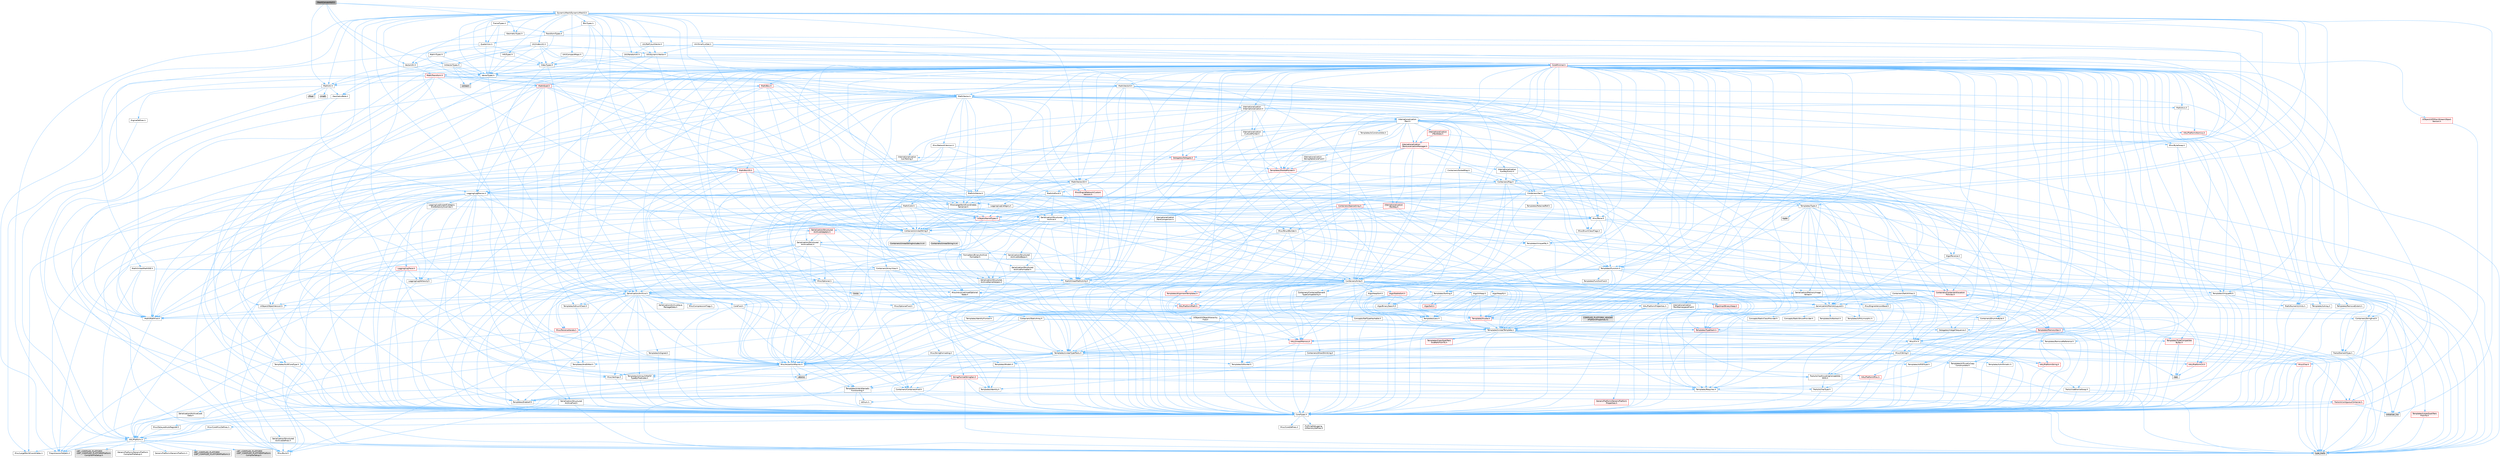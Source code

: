digraph "MeshConvexHull.h"
{
 // INTERACTIVE_SVG=YES
 // LATEX_PDF_SIZE
  bgcolor="transparent";
  edge [fontname=Helvetica,fontsize=10,labelfontname=Helvetica,labelfontsize=10];
  node [fontname=Helvetica,fontsize=10,shape=box,height=0.2,width=0.4];
  Node1 [id="Node000001",label="MeshConvexHull.h",height=0.2,width=0.4,color="gray40", fillcolor="grey60", style="filled", fontcolor="black",tooltip=" "];
  Node1 -> Node2 [id="edge1_Node000001_Node000002",color="steelblue1",style="solid",tooltip=" "];
  Node2 [id="Node000002",label="MathUtil.h",height=0.2,width=0.4,color="grey40", fillcolor="white", style="filled",URL="$d4/d5b/MathUtil_8h.html",tooltip=" "];
  Node2 -> Node3 [id="edge2_Node000002_Node000003",color="steelblue1",style="solid",tooltip=" "];
  Node3 [id="Node000003",label="GeometryBase.h",height=0.2,width=0.4,color="grey40", fillcolor="white", style="filled",URL="$d5/d5e/GeometryBase_8h.html",tooltip=" "];
  Node3 -> Node4 [id="edge3_Node000003_Node000004",color="steelblue1",style="solid",tooltip=" "];
  Node4 [id="Node000004",label="CoreTypes.h",height=0.2,width=0.4,color="grey40", fillcolor="white", style="filled",URL="$dc/dec/CoreTypes_8h.html",tooltip=" "];
  Node4 -> Node5 [id="edge4_Node000004_Node000005",color="steelblue1",style="solid",tooltip=" "];
  Node5 [id="Node000005",label="HAL/Platform.h",height=0.2,width=0.4,color="grey40", fillcolor="white", style="filled",URL="$d9/dd0/Platform_8h.html",tooltip=" "];
  Node5 -> Node6 [id="edge5_Node000005_Node000006",color="steelblue1",style="solid",tooltip=" "];
  Node6 [id="Node000006",label="Misc/Build.h",height=0.2,width=0.4,color="grey40", fillcolor="white", style="filled",URL="$d3/dbb/Build_8h.html",tooltip=" "];
  Node5 -> Node7 [id="edge6_Node000005_Node000007",color="steelblue1",style="solid",tooltip=" "];
  Node7 [id="Node000007",label="Misc/LargeWorldCoordinates.h",height=0.2,width=0.4,color="grey40", fillcolor="white", style="filled",URL="$d2/dcb/LargeWorldCoordinates_8h.html",tooltip=" "];
  Node5 -> Node8 [id="edge7_Node000005_Node000008",color="steelblue1",style="solid",tooltip=" "];
  Node8 [id="Node000008",label="type_traits",height=0.2,width=0.4,color="grey60", fillcolor="#E0E0E0", style="filled",tooltip=" "];
  Node5 -> Node9 [id="edge8_Node000005_Node000009",color="steelblue1",style="solid",tooltip=" "];
  Node9 [id="Node000009",label="PreprocessorHelpers.h",height=0.2,width=0.4,color="grey40", fillcolor="white", style="filled",URL="$db/ddb/PreprocessorHelpers_8h.html",tooltip=" "];
  Node5 -> Node10 [id="edge9_Node000005_Node000010",color="steelblue1",style="solid",tooltip=" "];
  Node10 [id="Node000010",label="UBT_COMPILED_PLATFORM\l/UBT_COMPILED_PLATFORMPlatform\lCompilerPreSetup.h",height=0.2,width=0.4,color="grey60", fillcolor="#E0E0E0", style="filled",tooltip=" "];
  Node5 -> Node11 [id="edge10_Node000005_Node000011",color="steelblue1",style="solid",tooltip=" "];
  Node11 [id="Node000011",label="GenericPlatform/GenericPlatform\lCompilerPreSetup.h",height=0.2,width=0.4,color="grey40", fillcolor="white", style="filled",URL="$d9/dc8/GenericPlatformCompilerPreSetup_8h.html",tooltip=" "];
  Node5 -> Node12 [id="edge11_Node000005_Node000012",color="steelblue1",style="solid",tooltip=" "];
  Node12 [id="Node000012",label="GenericPlatform/GenericPlatform.h",height=0.2,width=0.4,color="grey40", fillcolor="white", style="filled",URL="$d6/d84/GenericPlatform_8h.html",tooltip=" "];
  Node5 -> Node13 [id="edge12_Node000005_Node000013",color="steelblue1",style="solid",tooltip=" "];
  Node13 [id="Node000013",label="UBT_COMPILED_PLATFORM\l/UBT_COMPILED_PLATFORMPlatform.h",height=0.2,width=0.4,color="grey60", fillcolor="#E0E0E0", style="filled",tooltip=" "];
  Node5 -> Node14 [id="edge13_Node000005_Node000014",color="steelblue1",style="solid",tooltip=" "];
  Node14 [id="Node000014",label="UBT_COMPILED_PLATFORM\l/UBT_COMPILED_PLATFORMPlatform\lCompilerSetup.h",height=0.2,width=0.4,color="grey60", fillcolor="#E0E0E0", style="filled",tooltip=" "];
  Node4 -> Node15 [id="edge14_Node000004_Node000015",color="steelblue1",style="solid",tooltip=" "];
  Node15 [id="Node000015",label="ProfilingDebugging\l/UMemoryDefines.h",height=0.2,width=0.4,color="grey40", fillcolor="white", style="filled",URL="$d2/da2/UMemoryDefines_8h.html",tooltip=" "];
  Node4 -> Node16 [id="edge15_Node000004_Node000016",color="steelblue1",style="solid",tooltip=" "];
  Node16 [id="Node000016",label="Misc/CoreMiscDefines.h",height=0.2,width=0.4,color="grey40", fillcolor="white", style="filled",URL="$da/d38/CoreMiscDefines_8h.html",tooltip=" "];
  Node16 -> Node5 [id="edge16_Node000016_Node000005",color="steelblue1",style="solid",tooltip=" "];
  Node16 -> Node9 [id="edge17_Node000016_Node000009",color="steelblue1",style="solid",tooltip=" "];
  Node4 -> Node17 [id="edge18_Node000004_Node000017",color="steelblue1",style="solid",tooltip=" "];
  Node17 [id="Node000017",label="Misc/CoreDefines.h",height=0.2,width=0.4,color="grey40", fillcolor="white", style="filled",URL="$d3/dd2/CoreDefines_8h.html",tooltip=" "];
  Node3 -> Node18 [id="edge19_Node000003_Node000018",color="steelblue1",style="solid",tooltip=" "];
  Node18 [id="Node000018",label="Logging/LogMacros.h",height=0.2,width=0.4,color="grey40", fillcolor="white", style="filled",URL="$d0/d16/LogMacros_8h.html",tooltip=" "];
  Node18 -> Node19 [id="edge20_Node000018_Node000019",color="steelblue1",style="solid",tooltip=" "];
  Node19 [id="Node000019",label="Containers/UnrealString.h",height=0.2,width=0.4,color="grey40", fillcolor="white", style="filled",URL="$d5/dba/UnrealString_8h.html",tooltip=" "];
  Node19 -> Node20 [id="edge21_Node000019_Node000020",color="steelblue1",style="solid",tooltip=" "];
  Node20 [id="Node000020",label="Containers/UnrealStringIncludes.h.inl",height=0.2,width=0.4,color="grey60", fillcolor="#E0E0E0", style="filled",tooltip=" "];
  Node19 -> Node21 [id="edge22_Node000019_Node000021",color="steelblue1",style="solid",tooltip=" "];
  Node21 [id="Node000021",label="Containers/UnrealString.h.inl",height=0.2,width=0.4,color="grey60", fillcolor="#E0E0E0", style="filled",tooltip=" "];
  Node19 -> Node22 [id="edge23_Node000019_Node000022",color="steelblue1",style="solid",tooltip=" "];
  Node22 [id="Node000022",label="Misc/StringFormatArg.h",height=0.2,width=0.4,color="grey40", fillcolor="white", style="filled",URL="$d2/d16/StringFormatArg_8h.html",tooltip=" "];
  Node22 -> Node23 [id="edge24_Node000022_Node000023",color="steelblue1",style="solid",tooltip=" "];
  Node23 [id="Node000023",label="Containers/ContainersFwd.h",height=0.2,width=0.4,color="grey40", fillcolor="white", style="filled",URL="$d4/d0a/ContainersFwd_8h.html",tooltip=" "];
  Node23 -> Node5 [id="edge25_Node000023_Node000005",color="steelblue1",style="solid",tooltip=" "];
  Node23 -> Node4 [id="edge26_Node000023_Node000004",color="steelblue1",style="solid",tooltip=" "];
  Node23 -> Node24 [id="edge27_Node000023_Node000024",color="steelblue1",style="solid",tooltip=" "];
  Node24 [id="Node000024",label="Traits/IsContiguousContainer.h",height=0.2,width=0.4,color="red", fillcolor="#FFF0F0", style="filled",URL="$d5/d3c/IsContiguousContainer_8h.html",tooltip=" "];
  Node24 -> Node4 [id="edge28_Node000024_Node000004",color="steelblue1",style="solid",tooltip=" "];
  Node24 -> Node26 [id="edge29_Node000024_Node000026",color="steelblue1",style="solid",tooltip=" "];
  Node26 [id="Node000026",label="initializer_list",height=0.2,width=0.4,color="grey60", fillcolor="#E0E0E0", style="filled",tooltip=" "];
  Node18 -> Node4 [id="edge30_Node000018_Node000004",color="steelblue1",style="solid",tooltip=" "];
  Node18 -> Node9 [id="edge31_Node000018_Node000009",color="steelblue1",style="solid",tooltip=" "];
  Node18 -> Node27 [id="edge32_Node000018_Node000027",color="steelblue1",style="solid",tooltip=" "];
  Node27 [id="Node000027",label="Logging/LogCategory.h",height=0.2,width=0.4,color="grey40", fillcolor="white", style="filled",URL="$d9/d36/LogCategory_8h.html",tooltip=" "];
  Node27 -> Node4 [id="edge33_Node000027_Node000004",color="steelblue1",style="solid",tooltip=" "];
  Node27 -> Node28 [id="edge34_Node000027_Node000028",color="steelblue1",style="solid",tooltip=" "];
  Node28 [id="Node000028",label="Logging/LogVerbosity.h",height=0.2,width=0.4,color="grey40", fillcolor="white", style="filled",URL="$d2/d8f/LogVerbosity_8h.html",tooltip=" "];
  Node28 -> Node4 [id="edge35_Node000028_Node000004",color="steelblue1",style="solid",tooltip=" "];
  Node27 -> Node29 [id="edge36_Node000027_Node000029",color="steelblue1",style="solid",tooltip=" "];
  Node29 [id="Node000029",label="UObject/NameTypes.h",height=0.2,width=0.4,color="red", fillcolor="#FFF0F0", style="filled",URL="$d6/d35/NameTypes_8h.html",tooltip=" "];
  Node29 -> Node4 [id="edge37_Node000029_Node000004",color="steelblue1",style="solid",tooltip=" "];
  Node29 -> Node30 [id="edge38_Node000029_Node000030",color="steelblue1",style="solid",tooltip=" "];
  Node30 [id="Node000030",label="Misc/AssertionMacros.h",height=0.2,width=0.4,color="grey40", fillcolor="white", style="filled",URL="$d0/dfa/AssertionMacros_8h.html",tooltip=" "];
  Node30 -> Node4 [id="edge39_Node000030_Node000004",color="steelblue1",style="solid",tooltip=" "];
  Node30 -> Node5 [id="edge40_Node000030_Node000005",color="steelblue1",style="solid",tooltip=" "];
  Node30 -> Node31 [id="edge41_Node000030_Node000031",color="steelblue1",style="solid",tooltip=" "];
  Node31 [id="Node000031",label="HAL/PlatformMisc.h",height=0.2,width=0.4,color="red", fillcolor="#FFF0F0", style="filled",URL="$d0/df5/PlatformMisc_8h.html",tooltip=" "];
  Node31 -> Node4 [id="edge42_Node000031_Node000004",color="steelblue1",style="solid",tooltip=" "];
  Node30 -> Node9 [id="edge43_Node000030_Node000009",color="steelblue1",style="solid",tooltip=" "];
  Node30 -> Node63 [id="edge44_Node000030_Node000063",color="steelblue1",style="solid",tooltip=" "];
  Node63 [id="Node000063",label="Templates/EnableIf.h",height=0.2,width=0.4,color="grey40", fillcolor="white", style="filled",URL="$d7/d60/EnableIf_8h.html",tooltip=" "];
  Node63 -> Node4 [id="edge45_Node000063_Node000004",color="steelblue1",style="solid",tooltip=" "];
  Node30 -> Node64 [id="edge46_Node000030_Node000064",color="steelblue1",style="solid",tooltip=" "];
  Node64 [id="Node000064",label="Templates/IsArrayOrRefOf\lTypeByPredicate.h",height=0.2,width=0.4,color="grey40", fillcolor="white", style="filled",URL="$d6/da1/IsArrayOrRefOfTypeByPredicate_8h.html",tooltip=" "];
  Node64 -> Node4 [id="edge47_Node000064_Node000004",color="steelblue1",style="solid",tooltip=" "];
  Node30 -> Node65 [id="edge48_Node000030_Node000065",color="steelblue1",style="solid",tooltip=" "];
  Node65 [id="Node000065",label="Templates/IsValidVariadic\lFunctionArg.h",height=0.2,width=0.4,color="grey40", fillcolor="white", style="filled",URL="$d0/dc8/IsValidVariadicFunctionArg_8h.html",tooltip=" "];
  Node65 -> Node4 [id="edge49_Node000065_Node000004",color="steelblue1",style="solid",tooltip=" "];
  Node65 -> Node66 [id="edge50_Node000065_Node000066",color="steelblue1",style="solid",tooltip=" "];
  Node66 [id="Node000066",label="IsEnum.h",height=0.2,width=0.4,color="grey40", fillcolor="white", style="filled",URL="$d4/de5/IsEnum_8h.html",tooltip=" "];
  Node65 -> Node8 [id="edge51_Node000065_Node000008",color="steelblue1",style="solid",tooltip=" "];
  Node30 -> Node67 [id="edge52_Node000030_Node000067",color="steelblue1",style="solid",tooltip=" "];
  Node67 [id="Node000067",label="Traits/IsCharEncodingCompatible\lWith.h",height=0.2,width=0.4,color="grey40", fillcolor="white", style="filled",URL="$df/dd1/IsCharEncodingCompatibleWith_8h.html",tooltip=" "];
  Node67 -> Node8 [id="edge53_Node000067_Node000008",color="steelblue1",style="solid",tooltip=" "];
  Node67 -> Node68 [id="edge54_Node000067_Node000068",color="steelblue1",style="solid",tooltip=" "];
  Node68 [id="Node000068",label="Traits/IsCharType.h",height=0.2,width=0.4,color="grey40", fillcolor="white", style="filled",URL="$db/d51/IsCharType_8h.html",tooltip=" "];
  Node68 -> Node4 [id="edge55_Node000068_Node000004",color="steelblue1",style="solid",tooltip=" "];
  Node30 -> Node69 [id="edge56_Node000030_Node000069",color="steelblue1",style="solid",tooltip=" "];
  Node69 [id="Node000069",label="Misc/VarArgs.h",height=0.2,width=0.4,color="grey40", fillcolor="white", style="filled",URL="$d5/d6f/VarArgs_8h.html",tooltip=" "];
  Node69 -> Node4 [id="edge57_Node000069_Node000004",color="steelblue1",style="solid",tooltip=" "];
  Node30 -> Node70 [id="edge58_Node000030_Node000070",color="steelblue1",style="solid",tooltip=" "];
  Node70 [id="Node000070",label="String/FormatStringSan.h",height=0.2,width=0.4,color="red", fillcolor="#FFF0F0", style="filled",URL="$d3/d8b/FormatStringSan_8h.html",tooltip=" "];
  Node70 -> Node8 [id="edge59_Node000070_Node000008",color="steelblue1",style="solid",tooltip=" "];
  Node70 -> Node4 [id="edge60_Node000070_Node000004",color="steelblue1",style="solid",tooltip=" "];
  Node70 -> Node71 [id="edge61_Node000070_Node000071",color="steelblue1",style="solid",tooltip=" "];
  Node71 [id="Node000071",label="Templates/Requires.h",height=0.2,width=0.4,color="grey40", fillcolor="white", style="filled",URL="$dc/d96/Requires_8h.html",tooltip=" "];
  Node71 -> Node63 [id="edge62_Node000071_Node000063",color="steelblue1",style="solid",tooltip=" "];
  Node71 -> Node8 [id="edge63_Node000071_Node000008",color="steelblue1",style="solid",tooltip=" "];
  Node70 -> Node72 [id="edge64_Node000070_Node000072",color="steelblue1",style="solid",tooltip=" "];
  Node72 [id="Node000072",label="Templates/Identity.h",height=0.2,width=0.4,color="grey40", fillcolor="white", style="filled",URL="$d0/dd5/Identity_8h.html",tooltip=" "];
  Node70 -> Node65 [id="edge65_Node000070_Node000065",color="steelblue1",style="solid",tooltip=" "];
  Node70 -> Node68 [id="edge66_Node000070_Node000068",color="steelblue1",style="solid",tooltip=" "];
  Node70 -> Node23 [id="edge67_Node000070_Node000023",color="steelblue1",style="solid",tooltip=" "];
  Node30 -> Node76 [id="edge68_Node000030_Node000076",color="steelblue1",style="solid",tooltip=" "];
  Node76 [id="Node000076",label="atomic",height=0.2,width=0.4,color="grey60", fillcolor="#E0E0E0", style="filled",tooltip=" "];
  Node29 -> Node77 [id="edge69_Node000029_Node000077",color="steelblue1",style="solid",tooltip=" "];
  Node77 [id="Node000077",label="HAL/UnrealMemory.h",height=0.2,width=0.4,color="red", fillcolor="#FFF0F0", style="filled",URL="$d9/d96/UnrealMemory_8h.html",tooltip=" "];
  Node77 -> Node4 [id="edge70_Node000077_Node000004",color="steelblue1",style="solid",tooltip=" "];
  Node77 -> Node96 [id="edge71_Node000077_Node000096",color="steelblue1",style="solid",tooltip=" "];
  Node96 [id="Node000096",label="Templates/IsPointer.h",height=0.2,width=0.4,color="grey40", fillcolor="white", style="filled",URL="$d7/d05/IsPointer_8h.html",tooltip=" "];
  Node96 -> Node4 [id="edge72_Node000096_Node000004",color="steelblue1",style="solid",tooltip=" "];
  Node29 -> Node97 [id="edge73_Node000029_Node000097",color="steelblue1",style="solid",tooltip=" "];
  Node97 [id="Node000097",label="Templates/UnrealTypeTraits.h",height=0.2,width=0.4,color="grey40", fillcolor="white", style="filled",URL="$d2/d2d/UnrealTypeTraits_8h.html",tooltip=" "];
  Node97 -> Node4 [id="edge74_Node000097_Node000004",color="steelblue1",style="solid",tooltip=" "];
  Node97 -> Node96 [id="edge75_Node000097_Node000096",color="steelblue1",style="solid",tooltip=" "];
  Node97 -> Node30 [id="edge76_Node000097_Node000030",color="steelblue1",style="solid",tooltip=" "];
  Node97 -> Node89 [id="edge77_Node000097_Node000089",color="steelblue1",style="solid",tooltip=" "];
  Node89 [id="Node000089",label="Templates/AndOrNot.h",height=0.2,width=0.4,color="grey40", fillcolor="white", style="filled",URL="$db/d0a/AndOrNot_8h.html",tooltip=" "];
  Node89 -> Node4 [id="edge78_Node000089_Node000004",color="steelblue1",style="solid",tooltip=" "];
  Node97 -> Node63 [id="edge79_Node000097_Node000063",color="steelblue1",style="solid",tooltip=" "];
  Node97 -> Node98 [id="edge80_Node000097_Node000098",color="steelblue1",style="solid",tooltip=" "];
  Node98 [id="Node000098",label="Templates/IsArithmetic.h",height=0.2,width=0.4,color="grey40", fillcolor="white", style="filled",URL="$d2/d5d/IsArithmetic_8h.html",tooltip=" "];
  Node98 -> Node4 [id="edge81_Node000098_Node000004",color="steelblue1",style="solid",tooltip=" "];
  Node97 -> Node66 [id="edge82_Node000097_Node000066",color="steelblue1",style="solid",tooltip=" "];
  Node97 -> Node99 [id="edge83_Node000097_Node000099",color="steelblue1",style="solid",tooltip=" "];
  Node99 [id="Node000099",label="Templates/Models.h",height=0.2,width=0.4,color="grey40", fillcolor="white", style="filled",URL="$d3/d0c/Models_8h.html",tooltip=" "];
  Node99 -> Node72 [id="edge84_Node000099_Node000072",color="steelblue1",style="solid",tooltip=" "];
  Node97 -> Node100 [id="edge85_Node000097_Node000100",color="steelblue1",style="solid",tooltip=" "];
  Node100 [id="Node000100",label="Templates/IsPODType.h",height=0.2,width=0.4,color="grey40", fillcolor="white", style="filled",URL="$d7/db1/IsPODType_8h.html",tooltip=" "];
  Node100 -> Node4 [id="edge86_Node000100_Node000004",color="steelblue1",style="solid",tooltip=" "];
  Node97 -> Node101 [id="edge87_Node000097_Node000101",color="steelblue1",style="solid",tooltip=" "];
  Node101 [id="Node000101",label="Templates/IsUECoreType.h",height=0.2,width=0.4,color="grey40", fillcolor="white", style="filled",URL="$d1/db8/IsUECoreType_8h.html",tooltip=" "];
  Node101 -> Node4 [id="edge88_Node000101_Node000004",color="steelblue1",style="solid",tooltip=" "];
  Node101 -> Node8 [id="edge89_Node000101_Node000008",color="steelblue1",style="solid",tooltip=" "];
  Node97 -> Node90 [id="edge90_Node000097_Node000090",color="steelblue1",style="solid",tooltip=" "];
  Node90 [id="Node000090",label="Templates/IsTriviallyCopy\lConstructible.h",height=0.2,width=0.4,color="grey40", fillcolor="white", style="filled",URL="$d3/d78/IsTriviallyCopyConstructible_8h.html",tooltip=" "];
  Node90 -> Node4 [id="edge91_Node000090_Node000004",color="steelblue1",style="solid",tooltip=" "];
  Node90 -> Node8 [id="edge92_Node000090_Node000008",color="steelblue1",style="solid",tooltip=" "];
  Node29 -> Node102 [id="edge93_Node000029_Node000102",color="steelblue1",style="solid",tooltip=" "];
  Node102 [id="Node000102",label="Templates/UnrealTemplate.h",height=0.2,width=0.4,color="grey40", fillcolor="white", style="filled",URL="$d4/d24/UnrealTemplate_8h.html",tooltip=" "];
  Node102 -> Node4 [id="edge94_Node000102_Node000004",color="steelblue1",style="solid",tooltip=" "];
  Node102 -> Node96 [id="edge95_Node000102_Node000096",color="steelblue1",style="solid",tooltip=" "];
  Node102 -> Node77 [id="edge96_Node000102_Node000077",color="steelblue1",style="solid",tooltip=" "];
  Node102 -> Node103 [id="edge97_Node000102_Node000103",color="steelblue1",style="solid",tooltip=" "];
  Node103 [id="Node000103",label="Templates/CopyQualifiers\lAndRefsFromTo.h",height=0.2,width=0.4,color="red", fillcolor="#FFF0F0", style="filled",URL="$d3/db3/CopyQualifiersAndRefsFromTo_8h.html",tooltip=" "];
  Node102 -> Node97 [id="edge98_Node000102_Node000097",color="steelblue1",style="solid",tooltip=" "];
  Node102 -> Node105 [id="edge99_Node000102_Node000105",color="steelblue1",style="solid",tooltip=" "];
  Node105 [id="Node000105",label="Templates/RemoveReference.h",height=0.2,width=0.4,color="grey40", fillcolor="white", style="filled",URL="$da/dbe/RemoveReference_8h.html",tooltip=" "];
  Node105 -> Node4 [id="edge100_Node000105_Node000004",color="steelblue1",style="solid",tooltip=" "];
  Node102 -> Node71 [id="edge101_Node000102_Node000071",color="steelblue1",style="solid",tooltip=" "];
  Node102 -> Node106 [id="edge102_Node000102_Node000106",color="steelblue1",style="solid",tooltip=" "];
  Node106 [id="Node000106",label="Templates/TypeCompatible\lBytes.h",height=0.2,width=0.4,color="red", fillcolor="#FFF0F0", style="filled",URL="$df/d0a/TypeCompatibleBytes_8h.html",tooltip=" "];
  Node106 -> Node4 [id="edge103_Node000106_Node000004",color="steelblue1",style="solid",tooltip=" "];
  Node106 -> Node40 [id="edge104_Node000106_Node000040",color="steelblue1",style="solid",tooltip=" "];
  Node40 [id="Node000040",label="new",height=0.2,width=0.4,color="grey60", fillcolor="#E0E0E0", style="filled",tooltip=" "];
  Node106 -> Node8 [id="edge105_Node000106_Node000008",color="steelblue1",style="solid",tooltip=" "];
  Node102 -> Node72 [id="edge106_Node000102_Node000072",color="steelblue1",style="solid",tooltip=" "];
  Node102 -> Node24 [id="edge107_Node000102_Node000024",color="steelblue1",style="solid",tooltip=" "];
  Node102 -> Node107 [id="edge108_Node000102_Node000107",color="steelblue1",style="solid",tooltip=" "];
  Node107 [id="Node000107",label="Traits/UseBitwiseSwap.h",height=0.2,width=0.4,color="grey40", fillcolor="white", style="filled",URL="$db/df3/UseBitwiseSwap_8h.html",tooltip=" "];
  Node107 -> Node4 [id="edge109_Node000107_Node000004",color="steelblue1",style="solid",tooltip=" "];
  Node107 -> Node8 [id="edge110_Node000107_Node000008",color="steelblue1",style="solid",tooltip=" "];
  Node102 -> Node8 [id="edge111_Node000102_Node000008",color="steelblue1",style="solid",tooltip=" "];
  Node29 -> Node19 [id="edge112_Node000029_Node000019",color="steelblue1",style="solid",tooltip=" "];
  Node29 -> Node33 [id="edge113_Node000029_Node000033",color="steelblue1",style="solid",tooltip=" "];
  Node33 [id="Node000033",label="Containers/StringFwd.h",height=0.2,width=0.4,color="grey40", fillcolor="white", style="filled",URL="$df/d37/StringFwd_8h.html",tooltip=" "];
  Node33 -> Node4 [id="edge114_Node000033_Node000004",color="steelblue1",style="solid",tooltip=" "];
  Node33 -> Node34 [id="edge115_Node000033_Node000034",color="steelblue1",style="solid",tooltip=" "];
  Node34 [id="Node000034",label="Traits/ElementType.h",height=0.2,width=0.4,color="grey40", fillcolor="white", style="filled",URL="$d5/d4f/ElementType_8h.html",tooltip=" "];
  Node34 -> Node5 [id="edge116_Node000034_Node000005",color="steelblue1",style="solid",tooltip=" "];
  Node34 -> Node26 [id="edge117_Node000034_Node000026",color="steelblue1",style="solid",tooltip=" "];
  Node34 -> Node8 [id="edge118_Node000034_Node000008",color="steelblue1",style="solid",tooltip=" "];
  Node33 -> Node24 [id="edge119_Node000033_Node000024",color="steelblue1",style="solid",tooltip=" "];
  Node29 -> Node142 [id="edge120_Node000029_Node000142",color="steelblue1",style="solid",tooltip=" "];
  Node142 [id="Node000142",label="Serialization/MemoryLayout.h",height=0.2,width=0.4,color="grey40", fillcolor="white", style="filled",URL="$d7/d66/MemoryLayout_8h.html",tooltip=" "];
  Node142 -> Node143 [id="edge121_Node000142_Node000143",color="steelblue1",style="solid",tooltip=" "];
  Node143 [id="Node000143",label="Concepts/StaticClassProvider.h",height=0.2,width=0.4,color="grey40", fillcolor="white", style="filled",URL="$dd/d83/StaticClassProvider_8h.html",tooltip=" "];
  Node142 -> Node144 [id="edge122_Node000142_Node000144",color="steelblue1",style="solid",tooltip=" "];
  Node144 [id="Node000144",label="Concepts/StaticStructProvider.h",height=0.2,width=0.4,color="grey40", fillcolor="white", style="filled",URL="$d5/d77/StaticStructProvider_8h.html",tooltip=" "];
  Node142 -> Node145 [id="edge123_Node000142_Node000145",color="steelblue1",style="solid",tooltip=" "];
  Node145 [id="Node000145",label="Containers/EnumAsByte.h",height=0.2,width=0.4,color="grey40", fillcolor="white", style="filled",URL="$d6/d9a/EnumAsByte_8h.html",tooltip=" "];
  Node145 -> Node4 [id="edge124_Node000145_Node000004",color="steelblue1",style="solid",tooltip=" "];
  Node145 -> Node100 [id="edge125_Node000145_Node000100",color="steelblue1",style="solid",tooltip=" "];
  Node145 -> Node146 [id="edge126_Node000145_Node000146",color="steelblue1",style="solid",tooltip=" "];
  Node146 [id="Node000146",label="Templates/TypeHash.h",height=0.2,width=0.4,color="red", fillcolor="#FFF0F0", style="filled",URL="$d1/d62/TypeHash_8h.html",tooltip=" "];
  Node146 -> Node4 [id="edge127_Node000146_Node000004",color="steelblue1",style="solid",tooltip=" "];
  Node146 -> Node71 [id="edge128_Node000146_Node000071",color="steelblue1",style="solid",tooltip=" "];
  Node146 -> Node147 [id="edge129_Node000146_Node000147",color="steelblue1",style="solid",tooltip=" "];
  Node147 [id="Node000147",label="Misc/Crc.h",height=0.2,width=0.4,color="grey40", fillcolor="white", style="filled",URL="$d4/dd2/Crc_8h.html",tooltip=" "];
  Node147 -> Node4 [id="edge130_Node000147_Node000004",color="steelblue1",style="solid",tooltip=" "];
  Node147 -> Node79 [id="edge131_Node000147_Node000079",color="steelblue1",style="solid",tooltip=" "];
  Node79 [id="Node000079",label="HAL/PlatformString.h",height=0.2,width=0.4,color="red", fillcolor="#FFF0F0", style="filled",URL="$db/db5/PlatformString_8h.html",tooltip=" "];
  Node79 -> Node4 [id="edge132_Node000079_Node000004",color="steelblue1",style="solid",tooltip=" "];
  Node147 -> Node30 [id="edge133_Node000147_Node000030",color="steelblue1",style="solid",tooltip=" "];
  Node147 -> Node148 [id="edge134_Node000147_Node000148",color="steelblue1",style="solid",tooltip=" "];
  Node148 [id="Node000148",label="Misc/CString.h",height=0.2,width=0.4,color="grey40", fillcolor="white", style="filled",URL="$d2/d49/CString_8h.html",tooltip=" "];
  Node148 -> Node4 [id="edge135_Node000148_Node000004",color="steelblue1",style="solid",tooltip=" "];
  Node148 -> Node39 [id="edge136_Node000148_Node000039",color="steelblue1",style="solid",tooltip=" "];
  Node39 [id="Node000039",label="HAL/PlatformCrt.h",height=0.2,width=0.4,color="red", fillcolor="#FFF0F0", style="filled",URL="$d8/d75/PlatformCrt_8h.html",tooltip=" "];
  Node39 -> Node40 [id="edge137_Node000039_Node000040",color="steelblue1",style="solid",tooltip=" "];
  Node148 -> Node79 [id="edge138_Node000148_Node000079",color="steelblue1",style="solid",tooltip=" "];
  Node148 -> Node30 [id="edge139_Node000148_Node000030",color="steelblue1",style="solid",tooltip=" "];
  Node148 -> Node149 [id="edge140_Node000148_Node000149",color="steelblue1",style="solid",tooltip=" "];
  Node149 [id="Node000149",label="Misc/Char.h",height=0.2,width=0.4,color="red", fillcolor="#FFF0F0", style="filled",URL="$d0/d58/Char_8h.html",tooltip=" "];
  Node149 -> Node4 [id="edge141_Node000149_Node000004",color="steelblue1",style="solid",tooltip=" "];
  Node149 -> Node8 [id="edge142_Node000149_Node000008",color="steelblue1",style="solid",tooltip=" "];
  Node148 -> Node69 [id="edge143_Node000148_Node000069",color="steelblue1",style="solid",tooltip=" "];
  Node148 -> Node64 [id="edge144_Node000148_Node000064",color="steelblue1",style="solid",tooltip=" "];
  Node148 -> Node65 [id="edge145_Node000148_Node000065",color="steelblue1",style="solid",tooltip=" "];
  Node148 -> Node67 [id="edge146_Node000148_Node000067",color="steelblue1",style="solid",tooltip=" "];
  Node147 -> Node149 [id="edge147_Node000147_Node000149",color="steelblue1",style="solid",tooltip=" "];
  Node147 -> Node97 [id="edge148_Node000147_Node000097",color="steelblue1",style="solid",tooltip=" "];
  Node147 -> Node68 [id="edge149_Node000147_Node000068",color="steelblue1",style="solid",tooltip=" "];
  Node146 -> Node8 [id="edge150_Node000146_Node000008",color="steelblue1",style="solid",tooltip=" "];
  Node142 -> Node33 [id="edge151_Node000142_Node000033",color="steelblue1",style="solid",tooltip=" "];
  Node142 -> Node77 [id="edge152_Node000142_Node000077",color="steelblue1",style="solid",tooltip=" "];
  Node142 -> Node153 [id="edge153_Node000142_Node000153",color="steelblue1",style="solid",tooltip=" "];
  Node153 [id="Node000153",label="Misc/DelayedAutoRegister.h",height=0.2,width=0.4,color="grey40", fillcolor="white", style="filled",URL="$d1/dda/DelayedAutoRegister_8h.html",tooltip=" "];
  Node153 -> Node5 [id="edge154_Node000153_Node000005",color="steelblue1",style="solid",tooltip=" "];
  Node142 -> Node63 [id="edge155_Node000142_Node000063",color="steelblue1",style="solid",tooltip=" "];
  Node142 -> Node154 [id="edge156_Node000142_Node000154",color="steelblue1",style="solid",tooltip=" "];
  Node154 [id="Node000154",label="Templates/IsAbstract.h",height=0.2,width=0.4,color="grey40", fillcolor="white", style="filled",URL="$d8/db7/IsAbstract_8h.html",tooltip=" "];
  Node142 -> Node122 [id="edge157_Node000142_Node000122",color="steelblue1",style="solid",tooltip=" "];
  Node122 [id="Node000122",label="Templates/IsPolymorphic.h",height=0.2,width=0.4,color="grey40", fillcolor="white", style="filled",URL="$dc/d20/IsPolymorphic_8h.html",tooltip=" "];
  Node142 -> Node99 [id="edge158_Node000142_Node000099",color="steelblue1",style="solid",tooltip=" "];
  Node142 -> Node102 [id="edge159_Node000142_Node000102",color="steelblue1",style="solid",tooltip=" "];
  Node29 -> Node125 [id="edge160_Node000029_Node000125",color="steelblue1",style="solid",tooltip=" "];
  Node125 [id="Node000125",label="Misc/IntrusiveUnsetOptional\lState.h",height=0.2,width=0.4,color="grey40", fillcolor="white", style="filled",URL="$d2/d0a/IntrusiveUnsetOptionalState_8h.html",tooltip=" "];
  Node125 -> Node126 [id="edge161_Node000125_Node000126",color="steelblue1",style="solid",tooltip=" "];
  Node126 [id="Node000126",label="Misc/OptionalFwd.h",height=0.2,width=0.4,color="grey40", fillcolor="white", style="filled",URL="$dc/d50/OptionalFwd_8h.html",tooltip=" "];
  Node18 -> Node184 [id="edge162_Node000018_Node000184",color="steelblue1",style="solid",tooltip=" "];
  Node184 [id="Node000184",label="Logging/LogScopedCategory\lAndVerbosityOverride.h",height=0.2,width=0.4,color="grey40", fillcolor="white", style="filled",URL="$de/dba/LogScopedCategoryAndVerbosityOverride_8h.html",tooltip=" "];
  Node184 -> Node4 [id="edge163_Node000184_Node000004",color="steelblue1",style="solid",tooltip=" "];
  Node184 -> Node28 [id="edge164_Node000184_Node000028",color="steelblue1",style="solid",tooltip=" "];
  Node184 -> Node29 [id="edge165_Node000184_Node000029",color="steelblue1",style="solid",tooltip=" "];
  Node18 -> Node185 [id="edge166_Node000018_Node000185",color="steelblue1",style="solid",tooltip=" "];
  Node185 [id="Node000185",label="Logging/LogTrace.h",height=0.2,width=0.4,color="red", fillcolor="#FFF0F0", style="filled",URL="$d5/d91/LogTrace_8h.html",tooltip=" "];
  Node185 -> Node4 [id="edge167_Node000185_Node000004",color="steelblue1",style="solid",tooltip=" "];
  Node185 -> Node124 [id="edge168_Node000185_Node000124",color="steelblue1",style="solid",tooltip=" "];
  Node124 [id="Node000124",label="Containers/Array.h",height=0.2,width=0.4,color="grey40", fillcolor="white", style="filled",URL="$df/dd0/Array_8h.html",tooltip=" "];
  Node124 -> Node4 [id="edge169_Node000124_Node000004",color="steelblue1",style="solid",tooltip=" "];
  Node124 -> Node30 [id="edge170_Node000124_Node000030",color="steelblue1",style="solid",tooltip=" "];
  Node124 -> Node125 [id="edge171_Node000124_Node000125",color="steelblue1",style="solid",tooltip=" "];
  Node124 -> Node127 [id="edge172_Node000124_Node000127",color="steelblue1",style="solid",tooltip=" "];
  Node127 [id="Node000127",label="Misc/ReverseIterate.h",height=0.2,width=0.4,color="red", fillcolor="#FFF0F0", style="filled",URL="$db/de3/ReverseIterate_8h.html",tooltip=" "];
  Node127 -> Node5 [id="edge173_Node000127_Node000005",color="steelblue1",style="solid",tooltip=" "];
  Node124 -> Node77 [id="edge174_Node000124_Node000077",color="steelblue1",style="solid",tooltip=" "];
  Node124 -> Node97 [id="edge175_Node000124_Node000097",color="steelblue1",style="solid",tooltip=" "];
  Node124 -> Node102 [id="edge176_Node000124_Node000102",color="steelblue1",style="solid",tooltip=" "];
  Node124 -> Node129 [id="edge177_Node000124_Node000129",color="steelblue1",style="solid",tooltip=" "];
  Node129 [id="Node000129",label="Containers/AllowShrinking.h",height=0.2,width=0.4,color="grey40", fillcolor="white", style="filled",URL="$d7/d1a/AllowShrinking_8h.html",tooltip=" "];
  Node129 -> Node4 [id="edge178_Node000129_Node000004",color="steelblue1",style="solid",tooltip=" "];
  Node124 -> Node112 [id="edge179_Node000124_Node000112",color="steelblue1",style="solid",tooltip=" "];
  Node112 [id="Node000112",label="Containers/ContainerAllocation\lPolicies.h",height=0.2,width=0.4,color="red", fillcolor="#FFF0F0", style="filled",URL="$d7/dff/ContainerAllocationPolicies_8h.html",tooltip=" "];
  Node112 -> Node4 [id="edge180_Node000112_Node000004",color="steelblue1",style="solid",tooltip=" "];
  Node112 -> Node112 [id="edge181_Node000112_Node000112",color="steelblue1",style="solid",tooltip=" "];
  Node112 -> Node114 [id="edge182_Node000112_Node000114",color="steelblue1",style="solid",tooltip=" "];
  Node114 [id="Node000114",label="HAL/PlatformMath.h",height=0.2,width=0.4,color="red", fillcolor="#FFF0F0", style="filled",URL="$dc/d53/PlatformMath_8h.html",tooltip=" "];
  Node114 -> Node4 [id="edge183_Node000114_Node000004",color="steelblue1",style="solid",tooltip=" "];
  Node112 -> Node77 [id="edge184_Node000112_Node000077",color="steelblue1",style="solid",tooltip=" "];
  Node112 -> Node49 [id="edge185_Node000112_Node000049",color="steelblue1",style="solid",tooltip=" "];
  Node49 [id="Node000049",label="Math/NumericLimits.h",height=0.2,width=0.4,color="grey40", fillcolor="white", style="filled",URL="$df/d1b/NumericLimits_8h.html",tooltip=" "];
  Node49 -> Node4 [id="edge186_Node000049_Node000004",color="steelblue1",style="solid",tooltip=" "];
  Node112 -> Node30 [id="edge187_Node000112_Node000030",color="steelblue1",style="solid",tooltip=" "];
  Node112 -> Node122 [id="edge188_Node000112_Node000122",color="steelblue1",style="solid",tooltip=" "];
  Node112 -> Node123 [id="edge189_Node000112_Node000123",color="steelblue1",style="solid",tooltip=" "];
  Node123 [id="Node000123",label="Templates/MemoryOps.h",height=0.2,width=0.4,color="red", fillcolor="#FFF0F0", style="filled",URL="$db/dea/MemoryOps_8h.html",tooltip=" "];
  Node123 -> Node4 [id="edge190_Node000123_Node000004",color="steelblue1",style="solid",tooltip=" "];
  Node123 -> Node77 [id="edge191_Node000123_Node000077",color="steelblue1",style="solid",tooltip=" "];
  Node123 -> Node90 [id="edge192_Node000123_Node000090",color="steelblue1",style="solid",tooltip=" "];
  Node123 -> Node71 [id="edge193_Node000123_Node000071",color="steelblue1",style="solid",tooltip=" "];
  Node123 -> Node97 [id="edge194_Node000123_Node000097",color="steelblue1",style="solid",tooltip=" "];
  Node123 -> Node107 [id="edge195_Node000123_Node000107",color="steelblue1",style="solid",tooltip=" "];
  Node123 -> Node40 [id="edge196_Node000123_Node000040",color="steelblue1",style="solid",tooltip=" "];
  Node123 -> Node8 [id="edge197_Node000123_Node000008",color="steelblue1",style="solid",tooltip=" "];
  Node112 -> Node106 [id="edge198_Node000112_Node000106",color="steelblue1",style="solid",tooltip=" "];
  Node112 -> Node8 [id="edge199_Node000112_Node000008",color="steelblue1",style="solid",tooltip=" "];
  Node124 -> Node130 [id="edge200_Node000124_Node000130",color="steelblue1",style="solid",tooltip=" "];
  Node130 [id="Node000130",label="Containers/ContainerElement\lTypeCompatibility.h",height=0.2,width=0.4,color="grey40", fillcolor="white", style="filled",URL="$df/ddf/ContainerElementTypeCompatibility_8h.html",tooltip=" "];
  Node130 -> Node4 [id="edge201_Node000130_Node000004",color="steelblue1",style="solid",tooltip=" "];
  Node130 -> Node97 [id="edge202_Node000130_Node000097",color="steelblue1",style="solid",tooltip=" "];
  Node124 -> Node131 [id="edge203_Node000124_Node000131",color="steelblue1",style="solid",tooltip=" "];
  Node131 [id="Node000131",label="Serialization/Archive.h",height=0.2,width=0.4,color="grey40", fillcolor="white", style="filled",URL="$d7/d3b/Archive_8h.html",tooltip=" "];
  Node131 -> Node35 [id="edge204_Node000131_Node000035",color="steelblue1",style="solid",tooltip=" "];
  Node35 [id="Node000035",label="CoreFwd.h",height=0.2,width=0.4,color="grey40", fillcolor="white", style="filled",URL="$d1/d1e/CoreFwd_8h.html",tooltip=" "];
  Node35 -> Node4 [id="edge205_Node000035_Node000004",color="steelblue1",style="solid",tooltip=" "];
  Node35 -> Node23 [id="edge206_Node000035_Node000023",color="steelblue1",style="solid",tooltip=" "];
  Node35 -> Node36 [id="edge207_Node000035_Node000036",color="steelblue1",style="solid",tooltip=" "];
  Node36 [id="Node000036",label="Math/MathFwd.h",height=0.2,width=0.4,color="grey40", fillcolor="white", style="filled",URL="$d2/d10/MathFwd_8h.html",tooltip=" "];
  Node36 -> Node5 [id="edge208_Node000036_Node000005",color="steelblue1",style="solid",tooltip=" "];
  Node35 -> Node37 [id="edge209_Node000035_Node000037",color="steelblue1",style="solid",tooltip=" "];
  Node37 [id="Node000037",label="UObject/UObjectHierarchy\lFwd.h",height=0.2,width=0.4,color="grey40", fillcolor="white", style="filled",URL="$d3/d13/UObjectHierarchyFwd_8h.html",tooltip=" "];
  Node131 -> Node4 [id="edge210_Node000131_Node000004",color="steelblue1",style="solid",tooltip=" "];
  Node131 -> Node132 [id="edge211_Node000131_Node000132",color="steelblue1",style="solid",tooltip=" "];
  Node132 [id="Node000132",label="HAL/PlatformProperties.h",height=0.2,width=0.4,color="grey40", fillcolor="white", style="filled",URL="$d9/db0/PlatformProperties_8h.html",tooltip=" "];
  Node132 -> Node4 [id="edge212_Node000132_Node000004",color="steelblue1",style="solid",tooltip=" "];
  Node132 -> Node133 [id="edge213_Node000132_Node000133",color="steelblue1",style="solid",tooltip=" "];
  Node133 [id="Node000133",label="GenericPlatform/GenericPlatform\lProperties.h",height=0.2,width=0.4,color="red", fillcolor="#FFF0F0", style="filled",URL="$d2/dcd/GenericPlatformProperties_8h.html",tooltip=" "];
  Node133 -> Node4 [id="edge214_Node000133_Node000004",color="steelblue1",style="solid",tooltip=" "];
  Node132 -> Node134 [id="edge215_Node000132_Node000134",color="steelblue1",style="solid",tooltip=" "];
  Node134 [id="Node000134",label="COMPILED_PLATFORM_HEADER\l(PlatformProperties.h)",height=0.2,width=0.4,color="grey60", fillcolor="#E0E0E0", style="filled",tooltip=" "];
  Node131 -> Node135 [id="edge216_Node000131_Node000135",color="steelblue1",style="solid",tooltip=" "];
  Node135 [id="Node000135",label="Internationalization\l/TextNamespaceFwd.h",height=0.2,width=0.4,color="grey40", fillcolor="white", style="filled",URL="$d8/d97/TextNamespaceFwd_8h.html",tooltip=" "];
  Node135 -> Node4 [id="edge217_Node000135_Node000004",color="steelblue1",style="solid",tooltip=" "];
  Node131 -> Node36 [id="edge218_Node000131_Node000036",color="steelblue1",style="solid",tooltip=" "];
  Node131 -> Node30 [id="edge219_Node000131_Node000030",color="steelblue1",style="solid",tooltip=" "];
  Node131 -> Node6 [id="edge220_Node000131_Node000006",color="steelblue1",style="solid",tooltip=" "];
  Node131 -> Node50 [id="edge221_Node000131_Node000050",color="steelblue1",style="solid",tooltip=" "];
  Node50 [id="Node000050",label="Misc/CompressionFlags.h",height=0.2,width=0.4,color="grey40", fillcolor="white", style="filled",URL="$d9/d76/CompressionFlags_8h.html",tooltip=" "];
  Node131 -> Node136 [id="edge222_Node000131_Node000136",color="steelblue1",style="solid",tooltip=" "];
  Node136 [id="Node000136",label="Misc/EngineVersionBase.h",height=0.2,width=0.4,color="grey40", fillcolor="white", style="filled",URL="$d5/d2b/EngineVersionBase_8h.html",tooltip=" "];
  Node136 -> Node4 [id="edge223_Node000136_Node000004",color="steelblue1",style="solid",tooltip=" "];
  Node131 -> Node69 [id="edge224_Node000131_Node000069",color="steelblue1",style="solid",tooltip=" "];
  Node131 -> Node137 [id="edge225_Node000131_Node000137",color="steelblue1",style="solid",tooltip=" "];
  Node137 [id="Node000137",label="Serialization/ArchiveCook\lData.h",height=0.2,width=0.4,color="grey40", fillcolor="white", style="filled",URL="$dc/db6/ArchiveCookData_8h.html",tooltip=" "];
  Node137 -> Node5 [id="edge226_Node000137_Node000005",color="steelblue1",style="solid",tooltip=" "];
  Node131 -> Node138 [id="edge227_Node000131_Node000138",color="steelblue1",style="solid",tooltip=" "];
  Node138 [id="Node000138",label="Serialization/ArchiveSave\lPackageData.h",height=0.2,width=0.4,color="grey40", fillcolor="white", style="filled",URL="$d1/d37/ArchiveSavePackageData_8h.html",tooltip=" "];
  Node131 -> Node63 [id="edge228_Node000131_Node000063",color="steelblue1",style="solid",tooltip=" "];
  Node131 -> Node64 [id="edge229_Node000131_Node000064",color="steelblue1",style="solid",tooltip=" "];
  Node131 -> Node139 [id="edge230_Node000131_Node000139",color="steelblue1",style="solid",tooltip=" "];
  Node139 [id="Node000139",label="Templates/IsEnumClass.h",height=0.2,width=0.4,color="grey40", fillcolor="white", style="filled",URL="$d7/d15/IsEnumClass_8h.html",tooltip=" "];
  Node139 -> Node4 [id="edge231_Node000139_Node000004",color="steelblue1",style="solid",tooltip=" "];
  Node139 -> Node89 [id="edge232_Node000139_Node000089",color="steelblue1",style="solid",tooltip=" "];
  Node131 -> Node119 [id="edge233_Node000131_Node000119",color="steelblue1",style="solid",tooltip=" "];
  Node119 [id="Node000119",label="Templates/IsSigned.h",height=0.2,width=0.4,color="grey40", fillcolor="white", style="filled",URL="$d8/dd8/IsSigned_8h.html",tooltip=" "];
  Node119 -> Node4 [id="edge234_Node000119_Node000004",color="steelblue1",style="solid",tooltip=" "];
  Node131 -> Node65 [id="edge235_Node000131_Node000065",color="steelblue1",style="solid",tooltip=" "];
  Node131 -> Node102 [id="edge236_Node000131_Node000102",color="steelblue1",style="solid",tooltip=" "];
  Node131 -> Node67 [id="edge237_Node000131_Node000067",color="steelblue1",style="solid",tooltip=" "];
  Node131 -> Node140 [id="edge238_Node000131_Node000140",color="steelblue1",style="solid",tooltip=" "];
  Node140 [id="Node000140",label="UObject/ObjectVersion.h",height=0.2,width=0.4,color="grey40", fillcolor="white", style="filled",URL="$da/d63/ObjectVersion_8h.html",tooltip=" "];
  Node140 -> Node4 [id="edge239_Node000140_Node000004",color="steelblue1",style="solid",tooltip=" "];
  Node124 -> Node141 [id="edge240_Node000124_Node000141",color="steelblue1",style="solid",tooltip=" "];
  Node141 [id="Node000141",label="Serialization/MemoryImage\lWriter.h",height=0.2,width=0.4,color="grey40", fillcolor="white", style="filled",URL="$d0/d08/MemoryImageWriter_8h.html",tooltip=" "];
  Node141 -> Node4 [id="edge241_Node000141_Node000004",color="steelblue1",style="solid",tooltip=" "];
  Node141 -> Node142 [id="edge242_Node000141_Node000142",color="steelblue1",style="solid",tooltip=" "];
  Node124 -> Node155 [id="edge243_Node000124_Node000155",color="steelblue1",style="solid",tooltip=" "];
  Node155 [id="Node000155",label="Algo/Heapify.h",height=0.2,width=0.4,color="grey40", fillcolor="white", style="filled",URL="$d0/d2a/Heapify_8h.html",tooltip=" "];
  Node155 -> Node156 [id="edge244_Node000155_Node000156",color="steelblue1",style="solid",tooltip=" "];
  Node156 [id="Node000156",label="Algo/Impl/BinaryHeap.h",height=0.2,width=0.4,color="red", fillcolor="#FFF0F0", style="filled",URL="$d7/da3/Algo_2Impl_2BinaryHeap_8h.html",tooltip=" "];
  Node156 -> Node157 [id="edge245_Node000156_Node000157",color="steelblue1",style="solid",tooltip=" "];
  Node157 [id="Node000157",label="Templates/Invoke.h",height=0.2,width=0.4,color="red", fillcolor="#FFF0F0", style="filled",URL="$d7/deb/Invoke_8h.html",tooltip=" "];
  Node157 -> Node4 [id="edge246_Node000157_Node000004",color="steelblue1",style="solid",tooltip=" "];
  Node157 -> Node102 [id="edge247_Node000157_Node000102",color="steelblue1",style="solid",tooltip=" "];
  Node157 -> Node8 [id="edge248_Node000157_Node000008",color="steelblue1",style="solid",tooltip=" "];
  Node156 -> Node8 [id="edge249_Node000156_Node000008",color="steelblue1",style="solid",tooltip=" "];
  Node155 -> Node161 [id="edge250_Node000155_Node000161",color="steelblue1",style="solid",tooltip=" "];
  Node161 [id="Node000161",label="Templates/IdentityFunctor.h",height=0.2,width=0.4,color="grey40", fillcolor="white", style="filled",URL="$d7/d2e/IdentityFunctor_8h.html",tooltip=" "];
  Node161 -> Node5 [id="edge251_Node000161_Node000005",color="steelblue1",style="solid",tooltip=" "];
  Node155 -> Node157 [id="edge252_Node000155_Node000157",color="steelblue1",style="solid",tooltip=" "];
  Node155 -> Node162 [id="edge253_Node000155_Node000162",color="steelblue1",style="solid",tooltip=" "];
  Node162 [id="Node000162",label="Templates/Less.h",height=0.2,width=0.4,color="grey40", fillcolor="white", style="filled",URL="$de/dc8/Less_8h.html",tooltip=" "];
  Node162 -> Node4 [id="edge254_Node000162_Node000004",color="steelblue1",style="solid",tooltip=" "];
  Node162 -> Node102 [id="edge255_Node000162_Node000102",color="steelblue1",style="solid",tooltip=" "];
  Node155 -> Node102 [id="edge256_Node000155_Node000102",color="steelblue1",style="solid",tooltip=" "];
  Node124 -> Node163 [id="edge257_Node000124_Node000163",color="steelblue1",style="solid",tooltip=" "];
  Node163 [id="Node000163",label="Algo/HeapSort.h",height=0.2,width=0.4,color="grey40", fillcolor="white", style="filled",URL="$d3/d92/HeapSort_8h.html",tooltip=" "];
  Node163 -> Node156 [id="edge258_Node000163_Node000156",color="steelblue1",style="solid",tooltip=" "];
  Node163 -> Node161 [id="edge259_Node000163_Node000161",color="steelblue1",style="solid",tooltip=" "];
  Node163 -> Node162 [id="edge260_Node000163_Node000162",color="steelblue1",style="solid",tooltip=" "];
  Node163 -> Node102 [id="edge261_Node000163_Node000102",color="steelblue1",style="solid",tooltip=" "];
  Node124 -> Node164 [id="edge262_Node000124_Node000164",color="steelblue1",style="solid",tooltip=" "];
  Node164 [id="Node000164",label="Algo/IsHeap.h",height=0.2,width=0.4,color="grey40", fillcolor="white", style="filled",URL="$de/d32/IsHeap_8h.html",tooltip=" "];
  Node164 -> Node156 [id="edge263_Node000164_Node000156",color="steelblue1",style="solid",tooltip=" "];
  Node164 -> Node161 [id="edge264_Node000164_Node000161",color="steelblue1",style="solid",tooltip=" "];
  Node164 -> Node157 [id="edge265_Node000164_Node000157",color="steelblue1",style="solid",tooltip=" "];
  Node164 -> Node162 [id="edge266_Node000164_Node000162",color="steelblue1",style="solid",tooltip=" "];
  Node164 -> Node102 [id="edge267_Node000164_Node000102",color="steelblue1",style="solid",tooltip=" "];
  Node124 -> Node156 [id="edge268_Node000124_Node000156",color="steelblue1",style="solid",tooltip=" "];
  Node124 -> Node165 [id="edge269_Node000124_Node000165",color="steelblue1",style="solid",tooltip=" "];
  Node165 [id="Node000165",label="Algo/StableSort.h",height=0.2,width=0.4,color="red", fillcolor="#FFF0F0", style="filled",URL="$d7/d3c/StableSort_8h.html",tooltip=" "];
  Node165 -> Node166 [id="edge270_Node000165_Node000166",color="steelblue1",style="solid",tooltip=" "];
  Node166 [id="Node000166",label="Algo/BinarySearch.h",height=0.2,width=0.4,color="grey40", fillcolor="white", style="filled",URL="$db/db4/BinarySearch_8h.html",tooltip=" "];
  Node166 -> Node161 [id="edge271_Node000166_Node000161",color="steelblue1",style="solid",tooltip=" "];
  Node166 -> Node157 [id="edge272_Node000166_Node000157",color="steelblue1",style="solid",tooltip=" "];
  Node166 -> Node162 [id="edge273_Node000166_Node000162",color="steelblue1",style="solid",tooltip=" "];
  Node165 -> Node161 [id="edge274_Node000165_Node000161",color="steelblue1",style="solid",tooltip=" "];
  Node165 -> Node157 [id="edge275_Node000165_Node000157",color="steelblue1",style="solid",tooltip=" "];
  Node165 -> Node162 [id="edge276_Node000165_Node000162",color="steelblue1",style="solid",tooltip=" "];
  Node165 -> Node102 [id="edge277_Node000165_Node000102",color="steelblue1",style="solid",tooltip=" "];
  Node124 -> Node168 [id="edge278_Node000124_Node000168",color="steelblue1",style="solid",tooltip=" "];
  Node168 [id="Node000168",label="Concepts/GetTypeHashable.h",height=0.2,width=0.4,color="grey40", fillcolor="white", style="filled",URL="$d3/da2/GetTypeHashable_8h.html",tooltip=" "];
  Node168 -> Node4 [id="edge279_Node000168_Node000004",color="steelblue1",style="solid",tooltip=" "];
  Node168 -> Node146 [id="edge280_Node000168_Node000146",color="steelblue1",style="solid",tooltip=" "];
  Node124 -> Node161 [id="edge281_Node000124_Node000161",color="steelblue1",style="solid",tooltip=" "];
  Node124 -> Node157 [id="edge282_Node000124_Node000157",color="steelblue1",style="solid",tooltip=" "];
  Node124 -> Node162 [id="edge283_Node000124_Node000162",color="steelblue1",style="solid",tooltip=" "];
  Node124 -> Node169 [id="edge284_Node000124_Node000169",color="steelblue1",style="solid",tooltip=" "];
  Node169 [id="Node000169",label="Templates/LosesQualifiers\lFromTo.h",height=0.2,width=0.4,color="red", fillcolor="#FFF0F0", style="filled",URL="$d2/db3/LosesQualifiersFromTo_8h.html",tooltip=" "];
  Node169 -> Node8 [id="edge285_Node000169_Node000008",color="steelblue1",style="solid",tooltip=" "];
  Node124 -> Node71 [id="edge286_Node000124_Node000071",color="steelblue1",style="solid",tooltip=" "];
  Node124 -> Node170 [id="edge287_Node000124_Node000170",color="steelblue1",style="solid",tooltip=" "];
  Node170 [id="Node000170",label="Templates/Sorting.h",height=0.2,width=0.4,color="grey40", fillcolor="white", style="filled",URL="$d3/d9e/Sorting_8h.html",tooltip=" "];
  Node170 -> Node4 [id="edge288_Node000170_Node000004",color="steelblue1",style="solid",tooltip=" "];
  Node170 -> Node166 [id="edge289_Node000170_Node000166",color="steelblue1",style="solid",tooltip=" "];
  Node170 -> Node171 [id="edge290_Node000170_Node000171",color="steelblue1",style="solid",tooltip=" "];
  Node171 [id="Node000171",label="Algo/Sort.h",height=0.2,width=0.4,color="red", fillcolor="#FFF0F0", style="filled",URL="$d1/d87/Sort_8h.html",tooltip=" "];
  Node170 -> Node114 [id="edge291_Node000170_Node000114",color="steelblue1",style="solid",tooltip=" "];
  Node170 -> Node162 [id="edge292_Node000170_Node000162",color="steelblue1",style="solid",tooltip=" "];
  Node124 -> Node174 [id="edge293_Node000124_Node000174",color="steelblue1",style="solid",tooltip=" "];
  Node174 [id="Node000174",label="Templates/AlignmentTemplates.h",height=0.2,width=0.4,color="red", fillcolor="#FFF0F0", style="filled",URL="$dd/d32/AlignmentTemplates_8h.html",tooltip=" "];
  Node174 -> Node4 [id="edge294_Node000174_Node000004",color="steelblue1",style="solid",tooltip=" "];
  Node174 -> Node96 [id="edge295_Node000174_Node000096",color="steelblue1",style="solid",tooltip=" "];
  Node124 -> Node34 [id="edge296_Node000124_Node000034",color="steelblue1",style="solid",tooltip=" "];
  Node124 -> Node120 [id="edge297_Node000124_Node000120",color="steelblue1",style="solid",tooltip=" "];
  Node120 [id="Node000120",label="limits",height=0.2,width=0.4,color="grey60", fillcolor="#E0E0E0", style="filled",tooltip=" "];
  Node124 -> Node8 [id="edge298_Node000124_Node000008",color="steelblue1",style="solid",tooltip=" "];
  Node185 -> Node9 [id="edge299_Node000185_Node000009",color="steelblue1",style="solid",tooltip=" "];
  Node185 -> Node28 [id="edge300_Node000185_Node000028",color="steelblue1",style="solid",tooltip=" "];
  Node185 -> Node6 [id="edge301_Node000185_Node000006",color="steelblue1",style="solid",tooltip=" "];
  Node185 -> Node64 [id="edge302_Node000185_Node000064",color="steelblue1",style="solid",tooltip=" "];
  Node185 -> Node67 [id="edge303_Node000185_Node000067",color="steelblue1",style="solid",tooltip=" "];
  Node18 -> Node28 [id="edge304_Node000018_Node000028",color="steelblue1",style="solid",tooltip=" "];
  Node18 -> Node30 [id="edge305_Node000018_Node000030",color="steelblue1",style="solid",tooltip=" "];
  Node18 -> Node6 [id="edge306_Node000018_Node000006",color="steelblue1",style="solid",tooltip=" "];
  Node18 -> Node69 [id="edge307_Node000018_Node000069",color="steelblue1",style="solid",tooltip=" "];
  Node18 -> Node70 [id="edge308_Node000018_Node000070",color="steelblue1",style="solid",tooltip=" "];
  Node18 -> Node63 [id="edge309_Node000018_Node000063",color="steelblue1",style="solid",tooltip=" "];
  Node18 -> Node64 [id="edge310_Node000018_Node000064",color="steelblue1",style="solid",tooltip=" "];
  Node18 -> Node65 [id="edge311_Node000018_Node000065",color="steelblue1",style="solid",tooltip=" "];
  Node18 -> Node67 [id="edge312_Node000018_Node000067",color="steelblue1",style="solid",tooltip=" "];
  Node18 -> Node8 [id="edge313_Node000018_Node000008",color="steelblue1",style="solid",tooltip=" "];
  Node2 -> Node5 [id="edge314_Node000002_Node000005",color="steelblue1",style="solid",tooltip=" "];
  Node2 -> Node186 [id="edge315_Node000002_Node000186",color="steelblue1",style="solid",tooltip=" "];
  Node186 [id="Node000186",label="EngineDefines.h",height=0.2,width=0.4,color="grey40", fillcolor="white", style="filled",URL="$de/d63/EngineDefines_8h.html",tooltip=" "];
  Node186 -> Node5 [id="edge316_Node000186_Node000005",color="steelblue1",style="solid",tooltip=" "];
  Node2 -> Node187 [id="edge317_Node000002_Node000187",color="steelblue1",style="solid",tooltip=" "];
  Node187 [id="Node000187",label="cmath",height=0.2,width=0.4,color="grey60", fillcolor="#E0E0E0", style="filled",tooltip=" "];
  Node2 -> Node188 [id="edge318_Node000002_Node000188",color="steelblue1",style="solid",tooltip=" "];
  Node188 [id="Node000188",label="cfloat",height=0.2,width=0.4,color="grey60", fillcolor="#E0E0E0", style="filled",tooltip=" "];
  Node1 -> Node189 [id="edge319_Node000001_Node000189",color="steelblue1",style="solid",tooltip=" "];
  Node189 [id="Node000189",label="VectorTypes.h",height=0.2,width=0.4,color="grey40", fillcolor="white", style="filled",URL="$d4/d5b/VectorTypes_8h.html",tooltip=" "];
  Node189 -> Node190 [id="edge320_Node000189_Node000190",color="steelblue1",style="solid",tooltip=" "];
  Node190 [id="Node000190",label="Math/Vector.h",height=0.2,width=0.4,color="grey40", fillcolor="white", style="filled",URL="$d6/dbe/Vector_8h.html",tooltip=" "];
  Node190 -> Node4 [id="edge321_Node000190_Node000004",color="steelblue1",style="solid",tooltip=" "];
  Node190 -> Node30 [id="edge322_Node000190_Node000030",color="steelblue1",style="solid",tooltip=" "];
  Node190 -> Node36 [id="edge323_Node000190_Node000036",color="steelblue1",style="solid",tooltip=" "];
  Node190 -> Node49 [id="edge324_Node000190_Node000049",color="steelblue1",style="solid",tooltip=" "];
  Node190 -> Node147 [id="edge325_Node000190_Node000147",color="steelblue1",style="solid",tooltip=" "];
  Node190 -> Node173 [id="edge326_Node000190_Node000173",color="steelblue1",style="solid",tooltip=" "];
  Node173 [id="Node000173",label="Math/UnrealMathUtility.h",height=0.2,width=0.4,color="grey40", fillcolor="white", style="filled",URL="$db/db8/UnrealMathUtility_8h.html",tooltip=" "];
  Node173 -> Node4 [id="edge327_Node000173_Node000004",color="steelblue1",style="solid",tooltip=" "];
  Node173 -> Node30 [id="edge328_Node000173_Node000030",color="steelblue1",style="solid",tooltip=" "];
  Node173 -> Node114 [id="edge329_Node000173_Node000114",color="steelblue1",style="solid",tooltip=" "];
  Node173 -> Node36 [id="edge330_Node000173_Node000036",color="steelblue1",style="solid",tooltip=" "];
  Node173 -> Node72 [id="edge331_Node000173_Node000072",color="steelblue1",style="solid",tooltip=" "];
  Node173 -> Node71 [id="edge332_Node000173_Node000071",color="steelblue1",style="solid",tooltip=" "];
  Node190 -> Node19 [id="edge333_Node000190_Node000019",color="steelblue1",style="solid",tooltip=" "];
  Node190 -> Node191 [id="edge334_Node000190_Node000191",color="steelblue1",style="solid",tooltip=" "];
  Node191 [id="Node000191",label="Misc/Parse.h",height=0.2,width=0.4,color="grey40", fillcolor="white", style="filled",URL="$dc/d71/Parse_8h.html",tooltip=" "];
  Node191 -> Node33 [id="edge335_Node000191_Node000033",color="steelblue1",style="solid",tooltip=" "];
  Node191 -> Node19 [id="edge336_Node000191_Node000019",color="steelblue1",style="solid",tooltip=" "];
  Node191 -> Node4 [id="edge337_Node000191_Node000004",color="steelblue1",style="solid",tooltip=" "];
  Node191 -> Node39 [id="edge338_Node000191_Node000039",color="steelblue1",style="solid",tooltip=" "];
  Node191 -> Node6 [id="edge339_Node000191_Node000006",color="steelblue1",style="solid",tooltip=" "];
  Node191 -> Node51 [id="edge340_Node000191_Node000051",color="steelblue1",style="solid",tooltip=" "];
  Node51 [id="Node000051",label="Misc/EnumClassFlags.h",height=0.2,width=0.4,color="grey40", fillcolor="white", style="filled",URL="$d8/de7/EnumClassFlags_8h.html",tooltip=" "];
  Node191 -> Node192 [id="edge341_Node000191_Node000192",color="steelblue1",style="solid",tooltip=" "];
  Node192 [id="Node000192",label="Templates/Function.h",height=0.2,width=0.4,color="grey40", fillcolor="white", style="filled",URL="$df/df5/Function_8h.html",tooltip=" "];
  Node192 -> Node4 [id="edge342_Node000192_Node000004",color="steelblue1",style="solid",tooltip=" "];
  Node192 -> Node30 [id="edge343_Node000192_Node000030",color="steelblue1",style="solid",tooltip=" "];
  Node192 -> Node125 [id="edge344_Node000192_Node000125",color="steelblue1",style="solid",tooltip=" "];
  Node192 -> Node77 [id="edge345_Node000192_Node000077",color="steelblue1",style="solid",tooltip=" "];
  Node192 -> Node193 [id="edge346_Node000192_Node000193",color="steelblue1",style="solid",tooltip=" "];
  Node193 [id="Node000193",label="Templates/FunctionFwd.h",height=0.2,width=0.4,color="grey40", fillcolor="white", style="filled",URL="$d6/d54/FunctionFwd_8h.html",tooltip=" "];
  Node192 -> Node97 [id="edge347_Node000192_Node000097",color="steelblue1",style="solid",tooltip=" "];
  Node192 -> Node157 [id="edge348_Node000192_Node000157",color="steelblue1",style="solid",tooltip=" "];
  Node192 -> Node102 [id="edge349_Node000192_Node000102",color="steelblue1",style="solid",tooltip=" "];
  Node192 -> Node71 [id="edge350_Node000192_Node000071",color="steelblue1",style="solid",tooltip=" "];
  Node192 -> Node173 [id="edge351_Node000192_Node000173",color="steelblue1",style="solid",tooltip=" "];
  Node192 -> Node40 [id="edge352_Node000192_Node000040",color="steelblue1",style="solid",tooltip=" "];
  Node192 -> Node8 [id="edge353_Node000192_Node000008",color="steelblue1",style="solid",tooltip=" "];
  Node190 -> Node194 [id="edge354_Node000190_Node000194",color="steelblue1",style="solid",tooltip=" "];
  Node194 [id="Node000194",label="Misc/LargeWorldCoordinates\lSerializer.h",height=0.2,width=0.4,color="grey40", fillcolor="white", style="filled",URL="$d7/df9/LargeWorldCoordinatesSerializer_8h.html",tooltip=" "];
  Node194 -> Node29 [id="edge355_Node000194_Node000029",color="steelblue1",style="solid",tooltip=" "];
  Node194 -> Node140 [id="edge356_Node000194_Node000140",color="steelblue1",style="solid",tooltip=" "];
  Node194 -> Node195 [id="edge357_Node000194_Node000195",color="steelblue1",style="solid",tooltip=" "];
  Node195 [id="Node000195",label="Serialization/Structured\lArchive.h",height=0.2,width=0.4,color="grey40", fillcolor="white", style="filled",URL="$d9/d1e/StructuredArchive_8h.html",tooltip=" "];
  Node195 -> Node124 [id="edge358_Node000195_Node000124",color="steelblue1",style="solid",tooltip=" "];
  Node195 -> Node112 [id="edge359_Node000195_Node000112",color="steelblue1",style="solid",tooltip=" "];
  Node195 -> Node4 [id="edge360_Node000195_Node000004",color="steelblue1",style="solid",tooltip=" "];
  Node195 -> Node196 [id="edge361_Node000195_Node000196",color="steelblue1",style="solid",tooltip=" "];
  Node196 [id="Node000196",label="Formatters/BinaryArchive\lFormatter.h",height=0.2,width=0.4,color="grey40", fillcolor="white", style="filled",URL="$d2/d01/BinaryArchiveFormatter_8h.html",tooltip=" "];
  Node196 -> Node124 [id="edge362_Node000196_Node000124",color="steelblue1",style="solid",tooltip=" "];
  Node196 -> Node5 [id="edge363_Node000196_Node000005",color="steelblue1",style="solid",tooltip=" "];
  Node196 -> Node131 [id="edge364_Node000196_Node000131",color="steelblue1",style="solid",tooltip=" "];
  Node196 -> Node197 [id="edge365_Node000196_Node000197",color="steelblue1",style="solid",tooltip=" "];
  Node197 [id="Node000197",label="Serialization/Structured\lArchiveFormatter.h",height=0.2,width=0.4,color="grey40", fillcolor="white", style="filled",URL="$db/dfe/StructuredArchiveFormatter_8h.html",tooltip=" "];
  Node197 -> Node124 [id="edge366_Node000197_Node000124",color="steelblue1",style="solid",tooltip=" "];
  Node197 -> Node35 [id="edge367_Node000197_Node000035",color="steelblue1",style="solid",tooltip=" "];
  Node197 -> Node4 [id="edge368_Node000197_Node000004",color="steelblue1",style="solid",tooltip=" "];
  Node197 -> Node198 [id="edge369_Node000197_Node000198",color="steelblue1",style="solid",tooltip=" "];
  Node198 [id="Node000198",label="Serialization/Structured\lArchiveNameHelpers.h",height=0.2,width=0.4,color="grey40", fillcolor="white", style="filled",URL="$d0/d7b/StructuredArchiveNameHelpers_8h.html",tooltip=" "];
  Node198 -> Node4 [id="edge370_Node000198_Node000004",color="steelblue1",style="solid",tooltip=" "];
  Node198 -> Node72 [id="edge371_Node000198_Node000072",color="steelblue1",style="solid",tooltip=" "];
  Node196 -> Node198 [id="edge372_Node000196_Node000198",color="steelblue1",style="solid",tooltip=" "];
  Node195 -> Node6 [id="edge373_Node000195_Node000006",color="steelblue1",style="solid",tooltip=" "];
  Node195 -> Node131 [id="edge374_Node000195_Node000131",color="steelblue1",style="solid",tooltip=" "];
  Node195 -> Node199 [id="edge375_Node000195_Node000199",color="steelblue1",style="solid",tooltip=" "];
  Node199 [id="Node000199",label="Serialization/Structured\lArchiveAdapters.h",height=0.2,width=0.4,color="red", fillcolor="#FFF0F0", style="filled",URL="$d3/de1/StructuredArchiveAdapters_8h.html",tooltip=" "];
  Node199 -> Node4 [id="edge376_Node000199_Node000004",color="steelblue1",style="solid",tooltip=" "];
  Node199 -> Node99 [id="edge377_Node000199_Node000099",color="steelblue1",style="solid",tooltip=" "];
  Node199 -> Node202 [id="edge378_Node000199_Node000202",color="steelblue1",style="solid",tooltip=" "];
  Node202 [id="Node000202",label="Serialization/Structured\lArchiveSlots.h",height=0.2,width=0.4,color="grey40", fillcolor="white", style="filled",URL="$d2/d87/StructuredArchiveSlots_8h.html",tooltip=" "];
  Node202 -> Node124 [id="edge379_Node000202_Node000124",color="steelblue1",style="solid",tooltip=" "];
  Node202 -> Node4 [id="edge380_Node000202_Node000004",color="steelblue1",style="solid",tooltip=" "];
  Node202 -> Node196 [id="edge381_Node000202_Node000196",color="steelblue1",style="solid",tooltip=" "];
  Node202 -> Node6 [id="edge382_Node000202_Node000006",color="steelblue1",style="solid",tooltip=" "];
  Node202 -> Node203 [id="edge383_Node000202_Node000203",color="steelblue1",style="solid",tooltip=" "];
  Node203 [id="Node000203",label="Misc/Optional.h",height=0.2,width=0.4,color="grey40", fillcolor="white", style="filled",URL="$d2/dae/Optional_8h.html",tooltip=" "];
  Node203 -> Node4 [id="edge384_Node000203_Node000004",color="steelblue1",style="solid",tooltip=" "];
  Node203 -> Node30 [id="edge385_Node000203_Node000030",color="steelblue1",style="solid",tooltip=" "];
  Node203 -> Node125 [id="edge386_Node000203_Node000125",color="steelblue1",style="solid",tooltip=" "];
  Node203 -> Node126 [id="edge387_Node000203_Node000126",color="steelblue1",style="solid",tooltip=" "];
  Node203 -> Node123 [id="edge388_Node000203_Node000123",color="steelblue1",style="solid",tooltip=" "];
  Node203 -> Node102 [id="edge389_Node000203_Node000102",color="steelblue1",style="solid",tooltip=" "];
  Node203 -> Node131 [id="edge390_Node000203_Node000131",color="steelblue1",style="solid",tooltip=" "];
  Node202 -> Node131 [id="edge391_Node000202_Node000131",color="steelblue1",style="solid",tooltip=" "];
  Node202 -> Node204 [id="edge392_Node000202_Node000204",color="steelblue1",style="solid",tooltip=" "];
  Node204 [id="Node000204",label="Serialization/Structured\lArchiveFwd.h",height=0.2,width=0.4,color="grey40", fillcolor="white", style="filled",URL="$d2/df9/StructuredArchiveFwd_8h.html",tooltip=" "];
  Node204 -> Node4 [id="edge393_Node000204_Node000004",color="steelblue1",style="solid",tooltip=" "];
  Node204 -> Node6 [id="edge394_Node000204_Node000006",color="steelblue1",style="solid",tooltip=" "];
  Node204 -> Node8 [id="edge395_Node000204_Node000008",color="steelblue1",style="solid",tooltip=" "];
  Node202 -> Node198 [id="edge396_Node000202_Node000198",color="steelblue1",style="solid",tooltip=" "];
  Node202 -> Node205 [id="edge397_Node000202_Node000205",color="steelblue1",style="solid",tooltip=" "];
  Node205 [id="Node000205",label="Serialization/Structured\lArchiveSlotBase.h",height=0.2,width=0.4,color="grey40", fillcolor="white", style="filled",URL="$d9/d9a/StructuredArchiveSlotBase_8h.html",tooltip=" "];
  Node205 -> Node4 [id="edge398_Node000205_Node000004",color="steelblue1",style="solid",tooltip=" "];
  Node202 -> Node63 [id="edge399_Node000202_Node000063",color="steelblue1",style="solid",tooltip=" "];
  Node202 -> Node139 [id="edge400_Node000202_Node000139",color="steelblue1",style="solid",tooltip=" "];
  Node199 -> Node206 [id="edge401_Node000199_Node000206",color="steelblue1",style="solid",tooltip=" "];
  Node206 [id="Node000206",label="Templates/UniqueObj.h",height=0.2,width=0.4,color="grey40", fillcolor="white", style="filled",URL="$da/d95/UniqueObj_8h.html",tooltip=" "];
  Node206 -> Node4 [id="edge402_Node000206_Node000004",color="steelblue1",style="solid",tooltip=" "];
  Node206 -> Node207 [id="edge403_Node000206_Node000207",color="steelblue1",style="solid",tooltip=" "];
  Node207 [id="Node000207",label="Templates/UniquePtr.h",height=0.2,width=0.4,color="grey40", fillcolor="white", style="filled",URL="$de/d1a/UniquePtr_8h.html",tooltip=" "];
  Node207 -> Node4 [id="edge404_Node000207_Node000004",color="steelblue1",style="solid",tooltip=" "];
  Node207 -> Node102 [id="edge405_Node000207_Node000102",color="steelblue1",style="solid",tooltip=" "];
  Node207 -> Node175 [id="edge406_Node000207_Node000175",color="steelblue1",style="solid",tooltip=" "];
  Node175 [id="Node000175",label="Templates/IsArray.h",height=0.2,width=0.4,color="grey40", fillcolor="white", style="filled",URL="$d8/d8d/IsArray_8h.html",tooltip=" "];
  Node175 -> Node4 [id="edge407_Node000175_Node000004",color="steelblue1",style="solid",tooltip=" "];
  Node207 -> Node208 [id="edge408_Node000207_Node000208",color="steelblue1",style="solid",tooltip=" "];
  Node208 [id="Node000208",label="Templates/RemoveExtent.h",height=0.2,width=0.4,color="grey40", fillcolor="white", style="filled",URL="$dc/de9/RemoveExtent_8h.html",tooltip=" "];
  Node208 -> Node4 [id="edge409_Node000208_Node000004",color="steelblue1",style="solid",tooltip=" "];
  Node207 -> Node71 [id="edge410_Node000207_Node000071",color="steelblue1",style="solid",tooltip=" "];
  Node207 -> Node142 [id="edge411_Node000207_Node000142",color="steelblue1",style="solid",tooltip=" "];
  Node207 -> Node8 [id="edge412_Node000207_Node000008",color="steelblue1",style="solid",tooltip=" "];
  Node195 -> Node209 [id="edge413_Node000195_Node000209",color="steelblue1",style="solid",tooltip=" "];
  Node209 [id="Node000209",label="Serialization/Structured\lArchiveDefines.h",height=0.2,width=0.4,color="grey40", fillcolor="white", style="filled",URL="$d3/d61/StructuredArchiveDefines_8h.html",tooltip=" "];
  Node209 -> Node6 [id="edge414_Node000209_Node000006",color="steelblue1",style="solid",tooltip=" "];
  Node195 -> Node197 [id="edge415_Node000195_Node000197",color="steelblue1",style="solid",tooltip=" "];
  Node195 -> Node204 [id="edge416_Node000195_Node000204",color="steelblue1",style="solid",tooltip=" "];
  Node195 -> Node198 [id="edge417_Node000195_Node000198",color="steelblue1",style="solid",tooltip=" "];
  Node195 -> Node205 [id="edge418_Node000195_Node000205",color="steelblue1",style="solid",tooltip=" "];
  Node195 -> Node202 [id="edge419_Node000195_Node000202",color="steelblue1",style="solid",tooltip=" "];
  Node195 -> Node206 [id="edge420_Node000195_Node000206",color="steelblue1",style="solid",tooltip=" "];
  Node190 -> Node210 [id="edge421_Node000190_Node000210",color="steelblue1",style="solid",tooltip=" "];
  Node210 [id="Node000210",label="Misc/NetworkVersion.h",height=0.2,width=0.4,color="grey40", fillcolor="white", style="filled",URL="$d7/d4b/NetworkVersion_8h.html",tooltip=" "];
  Node210 -> Node19 [id="edge422_Node000210_Node000019",color="steelblue1",style="solid",tooltip=" "];
  Node210 -> Node4 [id="edge423_Node000210_Node000004",color="steelblue1",style="solid",tooltip=" "];
  Node210 -> Node211 [id="edge424_Node000210_Node000211",color="steelblue1",style="solid",tooltip=" "];
  Node211 [id="Node000211",label="Delegates/Delegate.h",height=0.2,width=0.4,color="red", fillcolor="#FFF0F0", style="filled",URL="$d4/d80/Delegate_8h.html",tooltip=" "];
  Node211 -> Node4 [id="edge425_Node000211_Node000004",color="steelblue1",style="solid",tooltip=" "];
  Node211 -> Node30 [id="edge426_Node000211_Node000030",color="steelblue1",style="solid",tooltip=" "];
  Node211 -> Node29 [id="edge427_Node000211_Node000029",color="steelblue1",style="solid",tooltip=" "];
  Node211 -> Node212 [id="edge428_Node000211_Node000212",color="steelblue1",style="solid",tooltip=" "];
  Node212 [id="Node000212",label="Templates/SharedPointer.h",height=0.2,width=0.4,color="red", fillcolor="#FFF0F0", style="filled",URL="$d2/d17/SharedPointer_8h.html",tooltip=" "];
  Node212 -> Node4 [id="edge429_Node000212_Node000004",color="steelblue1",style="solid",tooltip=" "];
  Node212 -> Node125 [id="edge430_Node000212_Node000125",color="steelblue1",style="solid",tooltip=" "];
  Node212 -> Node30 [id="edge431_Node000212_Node000030",color="steelblue1",style="solid",tooltip=" "];
  Node212 -> Node77 [id="edge432_Node000212_Node000077",color="steelblue1",style="solid",tooltip=" "];
  Node212 -> Node124 [id="edge433_Node000212_Node000124",color="steelblue1",style="solid",tooltip=" "];
  Node212 -> Node214 [id="edge434_Node000212_Node000214",color="steelblue1",style="solid",tooltip=" "];
  Node214 [id="Node000214",label="Containers/Map.h",height=0.2,width=0.4,color="grey40", fillcolor="white", style="filled",URL="$df/d79/Map_8h.html",tooltip=" "];
  Node214 -> Node4 [id="edge435_Node000214_Node000004",color="steelblue1",style="solid",tooltip=" "];
  Node214 -> Node215 [id="edge436_Node000214_Node000215",color="steelblue1",style="solid",tooltip=" "];
  Node215 [id="Node000215",label="Algo/Reverse.h",height=0.2,width=0.4,color="grey40", fillcolor="white", style="filled",URL="$d5/d93/Reverse_8h.html",tooltip=" "];
  Node215 -> Node4 [id="edge437_Node000215_Node000004",color="steelblue1",style="solid",tooltip=" "];
  Node215 -> Node102 [id="edge438_Node000215_Node000102",color="steelblue1",style="solid",tooltip=" "];
  Node214 -> Node130 [id="edge439_Node000214_Node000130",color="steelblue1",style="solid",tooltip=" "];
  Node214 -> Node216 [id="edge440_Node000214_Node000216",color="steelblue1",style="solid",tooltip=" "];
  Node216 [id="Node000216",label="Containers/Set.h",height=0.2,width=0.4,color="grey40", fillcolor="white", style="filled",URL="$d4/d45/Set_8h.html",tooltip=" "];
  Node216 -> Node112 [id="edge441_Node000216_Node000112",color="steelblue1",style="solid",tooltip=" "];
  Node216 -> Node130 [id="edge442_Node000216_Node000130",color="steelblue1",style="solid",tooltip=" "];
  Node216 -> Node217 [id="edge443_Node000216_Node000217",color="steelblue1",style="solid",tooltip=" "];
  Node217 [id="Node000217",label="Containers/SetUtilities.h",height=0.2,width=0.4,color="grey40", fillcolor="white", style="filled",URL="$dc/de5/SetUtilities_8h.html",tooltip=" "];
  Node217 -> Node4 [id="edge444_Node000217_Node000004",color="steelblue1",style="solid",tooltip=" "];
  Node217 -> Node142 [id="edge445_Node000217_Node000142",color="steelblue1",style="solid",tooltip=" "];
  Node217 -> Node123 [id="edge446_Node000217_Node000123",color="steelblue1",style="solid",tooltip=" "];
  Node217 -> Node97 [id="edge447_Node000217_Node000097",color="steelblue1",style="solid",tooltip=" "];
  Node216 -> Node218 [id="edge448_Node000216_Node000218",color="steelblue1",style="solid",tooltip=" "];
  Node218 [id="Node000218",label="Containers/SparseArray.h",height=0.2,width=0.4,color="red", fillcolor="#FFF0F0", style="filled",URL="$d5/dbf/SparseArray_8h.html",tooltip=" "];
  Node218 -> Node4 [id="edge449_Node000218_Node000004",color="steelblue1",style="solid",tooltip=" "];
  Node218 -> Node30 [id="edge450_Node000218_Node000030",color="steelblue1",style="solid",tooltip=" "];
  Node218 -> Node77 [id="edge451_Node000218_Node000077",color="steelblue1",style="solid",tooltip=" "];
  Node218 -> Node97 [id="edge452_Node000218_Node000097",color="steelblue1",style="solid",tooltip=" "];
  Node218 -> Node102 [id="edge453_Node000218_Node000102",color="steelblue1",style="solid",tooltip=" "];
  Node218 -> Node112 [id="edge454_Node000218_Node000112",color="steelblue1",style="solid",tooltip=" "];
  Node218 -> Node162 [id="edge455_Node000218_Node000162",color="steelblue1",style="solid",tooltip=" "];
  Node218 -> Node124 [id="edge456_Node000218_Node000124",color="steelblue1",style="solid",tooltip=" "];
  Node218 -> Node173 [id="edge457_Node000218_Node000173",color="steelblue1",style="solid",tooltip=" "];
  Node218 -> Node195 [id="edge458_Node000218_Node000195",color="steelblue1",style="solid",tooltip=" "];
  Node218 -> Node141 [id="edge459_Node000218_Node000141",color="steelblue1",style="solid",tooltip=" "];
  Node218 -> Node19 [id="edge460_Node000218_Node000019",color="steelblue1",style="solid",tooltip=" "];
  Node218 -> Node125 [id="edge461_Node000218_Node000125",color="steelblue1",style="solid",tooltip=" "];
  Node216 -> Node23 [id="edge462_Node000216_Node000023",color="steelblue1",style="solid",tooltip=" "];
  Node216 -> Node173 [id="edge463_Node000216_Node000173",color="steelblue1",style="solid",tooltip=" "];
  Node216 -> Node30 [id="edge464_Node000216_Node000030",color="steelblue1",style="solid",tooltip=" "];
  Node216 -> Node221 [id="edge465_Node000216_Node000221",color="steelblue1",style="solid",tooltip=" "];
  Node221 [id="Node000221",label="Misc/StructBuilder.h",height=0.2,width=0.4,color="grey40", fillcolor="white", style="filled",URL="$d9/db3/StructBuilder_8h.html",tooltip=" "];
  Node221 -> Node4 [id="edge466_Node000221_Node000004",color="steelblue1",style="solid",tooltip=" "];
  Node221 -> Node173 [id="edge467_Node000221_Node000173",color="steelblue1",style="solid",tooltip=" "];
  Node221 -> Node174 [id="edge468_Node000221_Node000174",color="steelblue1",style="solid",tooltip=" "];
  Node216 -> Node141 [id="edge469_Node000216_Node000141",color="steelblue1",style="solid",tooltip=" "];
  Node216 -> Node195 [id="edge470_Node000216_Node000195",color="steelblue1",style="solid",tooltip=" "];
  Node216 -> Node192 [id="edge471_Node000216_Node000192",color="steelblue1",style="solid",tooltip=" "];
  Node216 -> Node222 [id="edge472_Node000216_Node000222",color="steelblue1",style="solid",tooltip=" "];
  Node222 [id="Node000222",label="Templates/RetainedRef.h",height=0.2,width=0.4,color="grey40", fillcolor="white", style="filled",URL="$d1/dac/RetainedRef_8h.html",tooltip=" "];
  Node216 -> Node170 [id="edge473_Node000216_Node000170",color="steelblue1",style="solid",tooltip=" "];
  Node216 -> Node146 [id="edge474_Node000216_Node000146",color="steelblue1",style="solid",tooltip=" "];
  Node216 -> Node102 [id="edge475_Node000216_Node000102",color="steelblue1",style="solid",tooltip=" "];
  Node216 -> Node26 [id="edge476_Node000216_Node000026",color="steelblue1",style="solid",tooltip=" "];
  Node216 -> Node8 [id="edge477_Node000216_Node000008",color="steelblue1",style="solid",tooltip=" "];
  Node214 -> Node19 [id="edge478_Node000214_Node000019",color="steelblue1",style="solid",tooltip=" "];
  Node214 -> Node30 [id="edge479_Node000214_Node000030",color="steelblue1",style="solid",tooltip=" "];
  Node214 -> Node221 [id="edge480_Node000214_Node000221",color="steelblue1",style="solid",tooltip=" "];
  Node214 -> Node192 [id="edge481_Node000214_Node000192",color="steelblue1",style="solid",tooltip=" "];
  Node214 -> Node170 [id="edge482_Node000214_Node000170",color="steelblue1",style="solid",tooltip=" "];
  Node214 -> Node223 [id="edge483_Node000214_Node000223",color="steelblue1",style="solid",tooltip=" "];
  Node223 [id="Node000223",label="Templates/Tuple.h",height=0.2,width=0.4,color="grey40", fillcolor="white", style="filled",URL="$d2/d4f/Tuple_8h.html",tooltip=" "];
  Node223 -> Node4 [id="edge484_Node000223_Node000004",color="steelblue1",style="solid",tooltip=" "];
  Node223 -> Node102 [id="edge485_Node000223_Node000102",color="steelblue1",style="solid",tooltip=" "];
  Node223 -> Node224 [id="edge486_Node000223_Node000224",color="steelblue1",style="solid",tooltip=" "];
  Node224 [id="Node000224",label="Delegates/IntegerSequence.h",height=0.2,width=0.4,color="grey40", fillcolor="white", style="filled",URL="$d2/dcc/IntegerSequence_8h.html",tooltip=" "];
  Node224 -> Node4 [id="edge487_Node000224_Node000004",color="steelblue1",style="solid",tooltip=" "];
  Node223 -> Node157 [id="edge488_Node000223_Node000157",color="steelblue1",style="solid",tooltip=" "];
  Node223 -> Node195 [id="edge489_Node000223_Node000195",color="steelblue1",style="solid",tooltip=" "];
  Node223 -> Node142 [id="edge490_Node000223_Node000142",color="steelblue1",style="solid",tooltip=" "];
  Node223 -> Node71 [id="edge491_Node000223_Node000071",color="steelblue1",style="solid",tooltip=" "];
  Node223 -> Node146 [id="edge492_Node000223_Node000146",color="steelblue1",style="solid",tooltip=" "];
  Node223 -> Node225 [id="edge493_Node000223_Node000225",color="steelblue1",style="solid",tooltip=" "];
  Node225 [id="Node000225",label="tuple",height=0.2,width=0.4,color="grey60", fillcolor="#E0E0E0", style="filled",tooltip=" "];
  Node223 -> Node8 [id="edge494_Node000223_Node000008",color="steelblue1",style="solid",tooltip=" "];
  Node214 -> Node102 [id="edge495_Node000214_Node000102",color="steelblue1",style="solid",tooltip=" "];
  Node214 -> Node97 [id="edge496_Node000214_Node000097",color="steelblue1",style="solid",tooltip=" "];
  Node214 -> Node8 [id="edge497_Node000214_Node000008",color="steelblue1",style="solid",tooltip=" "];
  Node211 -> Node224 [id="edge498_Node000211_Node000224",color="steelblue1",style="solid",tooltip=" "];
  Node210 -> Node18 [id="edge499_Node000210_Node000018",color="steelblue1",style="solid",tooltip=" "];
  Node210 -> Node252 [id="edge500_Node000210_Node000252",color="steelblue1",style="solid",tooltip=" "];
  Node252 [id="Node000252",label="Misc/EngineNetworkCustom\lVersion.h",height=0.2,width=0.4,color="red", fillcolor="#FFF0F0", style="filled",URL="$da/da3/EngineNetworkCustomVersion_8h.html",tooltip=" "];
  Node252 -> Node4 [id="edge501_Node000252_Node000004",color="steelblue1",style="solid",tooltip=" "];
  Node190 -> Node255 [id="edge502_Node000190_Node000255",color="steelblue1",style="solid",tooltip=" "];
  Node255 [id="Node000255",label="Math/Color.h",height=0.2,width=0.4,color="grey40", fillcolor="white", style="filled",URL="$dd/dac/Color_8h.html",tooltip=" "];
  Node255 -> Node124 [id="edge503_Node000255_Node000124",color="steelblue1",style="solid",tooltip=" "];
  Node255 -> Node19 [id="edge504_Node000255_Node000019",color="steelblue1",style="solid",tooltip=" "];
  Node255 -> Node4 [id="edge505_Node000255_Node000004",color="steelblue1",style="solid",tooltip=" "];
  Node255 -> Node9 [id="edge506_Node000255_Node000009",color="steelblue1",style="solid",tooltip=" "];
  Node255 -> Node36 [id="edge507_Node000255_Node000036",color="steelblue1",style="solid",tooltip=" "];
  Node255 -> Node173 [id="edge508_Node000255_Node000173",color="steelblue1",style="solid",tooltip=" "];
  Node255 -> Node30 [id="edge509_Node000255_Node000030",color="steelblue1",style="solid",tooltip=" "];
  Node255 -> Node147 [id="edge510_Node000255_Node000147",color="steelblue1",style="solid",tooltip=" "];
  Node255 -> Node191 [id="edge511_Node000255_Node000191",color="steelblue1",style="solid",tooltip=" "];
  Node255 -> Node131 [id="edge512_Node000255_Node000131",color="steelblue1",style="solid",tooltip=" "];
  Node255 -> Node142 [id="edge513_Node000255_Node000142",color="steelblue1",style="solid",tooltip=" "];
  Node255 -> Node195 [id="edge514_Node000255_Node000195",color="steelblue1",style="solid",tooltip=" "];
  Node255 -> Node198 [id="edge515_Node000255_Node000198",color="steelblue1",style="solid",tooltip=" "];
  Node255 -> Node202 [id="edge516_Node000255_Node000202",color="steelblue1",style="solid",tooltip=" "];
  Node190 -> Node256 [id="edge517_Node000190_Node000256",color="steelblue1",style="solid",tooltip=" "];
  Node256 [id="Node000256",label="Math/IntPoint.h",height=0.2,width=0.4,color="grey40", fillcolor="white", style="filled",URL="$d3/df7/IntPoint_8h.html",tooltip=" "];
  Node256 -> Node4 [id="edge518_Node000256_Node000004",color="steelblue1",style="solid",tooltip=" "];
  Node256 -> Node30 [id="edge519_Node000256_Node000030",color="steelblue1",style="solid",tooltip=" "];
  Node256 -> Node191 [id="edge520_Node000256_Node000191",color="steelblue1",style="solid",tooltip=" "];
  Node256 -> Node36 [id="edge521_Node000256_Node000036",color="steelblue1",style="solid",tooltip=" "];
  Node256 -> Node173 [id="edge522_Node000256_Node000173",color="steelblue1",style="solid",tooltip=" "];
  Node256 -> Node19 [id="edge523_Node000256_Node000019",color="steelblue1",style="solid",tooltip=" "];
  Node256 -> Node195 [id="edge524_Node000256_Node000195",color="steelblue1",style="solid",tooltip=" "];
  Node256 -> Node146 [id="edge525_Node000256_Node000146",color="steelblue1",style="solid",tooltip=" "];
  Node256 -> Node194 [id="edge526_Node000256_Node000194",color="steelblue1",style="solid",tooltip=" "];
  Node190 -> Node18 [id="edge527_Node000190_Node000018",color="steelblue1",style="solid",tooltip=" "];
  Node190 -> Node257 [id="edge528_Node000190_Node000257",color="steelblue1",style="solid",tooltip=" "];
  Node257 [id="Node000257",label="Math/Vector2D.h",height=0.2,width=0.4,color="grey40", fillcolor="white", style="filled",URL="$d3/db0/Vector2D_8h.html",tooltip=" "];
  Node257 -> Node4 [id="edge529_Node000257_Node000004",color="steelblue1",style="solid",tooltip=" "];
  Node257 -> Node36 [id="edge530_Node000257_Node000036",color="steelblue1",style="solid",tooltip=" "];
  Node257 -> Node30 [id="edge531_Node000257_Node000030",color="steelblue1",style="solid",tooltip=" "];
  Node257 -> Node147 [id="edge532_Node000257_Node000147",color="steelblue1",style="solid",tooltip=" "];
  Node257 -> Node173 [id="edge533_Node000257_Node000173",color="steelblue1",style="solid",tooltip=" "];
  Node257 -> Node19 [id="edge534_Node000257_Node000019",color="steelblue1",style="solid",tooltip=" "];
  Node257 -> Node191 [id="edge535_Node000257_Node000191",color="steelblue1",style="solid",tooltip=" "];
  Node257 -> Node194 [id="edge536_Node000257_Node000194",color="steelblue1",style="solid",tooltip=" "];
  Node257 -> Node252 [id="edge537_Node000257_Node000252",color="steelblue1",style="solid",tooltip=" "];
  Node257 -> Node256 [id="edge538_Node000257_Node000256",color="steelblue1",style="solid",tooltip=" "];
  Node257 -> Node18 [id="edge539_Node000257_Node000018",color="steelblue1",style="solid",tooltip=" "];
  Node257 -> Node8 [id="edge540_Node000257_Node000008",color="steelblue1",style="solid",tooltip=" "];
  Node190 -> Node258 [id="edge541_Node000190_Node000258",color="steelblue1",style="solid",tooltip=" "];
  Node258 [id="Node000258",label="Misc/ByteSwap.h",height=0.2,width=0.4,color="grey40", fillcolor="white", style="filled",URL="$dc/dd7/ByteSwap_8h.html",tooltip=" "];
  Node258 -> Node4 [id="edge542_Node000258_Node000004",color="steelblue1",style="solid",tooltip=" "];
  Node258 -> Node39 [id="edge543_Node000258_Node000039",color="steelblue1",style="solid",tooltip=" "];
  Node190 -> Node259 [id="edge544_Node000190_Node000259",color="steelblue1",style="solid",tooltip=" "];
  Node259 [id="Node000259",label="Internationalization\l/Text.h",height=0.2,width=0.4,color="grey40", fillcolor="white", style="filled",URL="$d6/d35/Text_8h.html",tooltip=" "];
  Node259 -> Node4 [id="edge545_Node000259_Node000004",color="steelblue1",style="solid",tooltip=" "];
  Node259 -> Node56 [id="edge546_Node000259_Node000056",color="steelblue1",style="solid",tooltip=" "];
  Node56 [id="Node000056",label="HAL/PlatformAtomics.h",height=0.2,width=0.4,color="red", fillcolor="#FFF0F0", style="filled",URL="$d3/d36/PlatformAtomics_8h.html",tooltip=" "];
  Node56 -> Node4 [id="edge547_Node000056_Node000004",color="steelblue1",style="solid",tooltip=" "];
  Node259 -> Node30 [id="edge548_Node000259_Node000030",color="steelblue1",style="solid",tooltip=" "];
  Node259 -> Node51 [id="edge549_Node000259_Node000051",color="steelblue1",style="solid",tooltip=" "];
  Node259 -> Node97 [id="edge550_Node000259_Node000097",color="steelblue1",style="solid",tooltip=" "];
  Node259 -> Node124 [id="edge551_Node000259_Node000124",color="steelblue1",style="solid",tooltip=" "];
  Node259 -> Node19 [id="edge552_Node000259_Node000019",color="steelblue1",style="solid",tooltip=" "];
  Node259 -> Node260 [id="edge553_Node000259_Node000260",color="steelblue1",style="solid",tooltip=" "];
  Node260 [id="Node000260",label="Containers/SortedMap.h",height=0.2,width=0.4,color="grey40", fillcolor="white", style="filled",URL="$d1/dcf/SortedMap_8h.html",tooltip=" "];
  Node260 -> Node214 [id="edge554_Node000260_Node000214",color="steelblue1",style="solid",tooltip=" "];
  Node260 -> Node166 [id="edge555_Node000260_Node000166",color="steelblue1",style="solid",tooltip=" "];
  Node260 -> Node171 [id="edge556_Node000260_Node000171",color="steelblue1",style="solid",tooltip=" "];
  Node260 -> Node29 [id="edge557_Node000260_Node000029",color="steelblue1",style="solid",tooltip=" "];
  Node259 -> Node145 [id="edge558_Node000259_Node000145",color="steelblue1",style="solid",tooltip=" "];
  Node259 -> Node212 [id="edge559_Node000259_Node000212",color="steelblue1",style="solid",tooltip=" "];
  Node259 -> Node261 [id="edge560_Node000259_Node000261",color="steelblue1",style="solid",tooltip=" "];
  Node261 [id="Node000261",label="Internationalization\l/TextKey.h",height=0.2,width=0.4,color="red", fillcolor="#FFF0F0", style="filled",URL="$d8/d4a/TextKey_8h.html",tooltip=" "];
  Node261 -> Node4 [id="edge561_Node000261_Node000004",color="steelblue1",style="solid",tooltip=" "];
  Node261 -> Node146 [id="edge562_Node000261_Node000146",color="steelblue1",style="solid",tooltip=" "];
  Node261 -> Node19 [id="edge563_Node000261_Node000019",color="steelblue1",style="solid",tooltip=" "];
  Node261 -> Node195 [id="edge564_Node000261_Node000195",color="steelblue1",style="solid",tooltip=" "];
  Node259 -> Node262 [id="edge565_Node000259_Node000262",color="steelblue1",style="solid",tooltip=" "];
  Node262 [id="Node000262",label="Internationalization\l/LocKeyFuncs.h",height=0.2,width=0.4,color="grey40", fillcolor="white", style="filled",URL="$dd/d46/LocKeyFuncs_8h.html",tooltip=" "];
  Node262 -> Node4 [id="edge566_Node000262_Node000004",color="steelblue1",style="solid",tooltip=" "];
  Node262 -> Node216 [id="edge567_Node000262_Node000216",color="steelblue1",style="solid",tooltip=" "];
  Node262 -> Node214 [id="edge568_Node000262_Node000214",color="steelblue1",style="solid",tooltip=" "];
  Node259 -> Node263 [id="edge569_Node000259_Node000263",color="steelblue1",style="solid",tooltip=" "];
  Node263 [id="Node000263",label="Internationalization\l/CulturePointer.h",height=0.2,width=0.4,color="grey40", fillcolor="white", style="filled",URL="$d6/dbe/CulturePointer_8h.html",tooltip=" "];
  Node263 -> Node4 [id="edge570_Node000263_Node000004",color="steelblue1",style="solid",tooltip=" "];
  Node263 -> Node212 [id="edge571_Node000263_Node000212",color="steelblue1",style="solid",tooltip=" "];
  Node259 -> Node264 [id="edge572_Node000259_Node000264",color="steelblue1",style="solid",tooltip=" "];
  Node264 [id="Node000264",label="Internationalization\l/TextComparison.h",height=0.2,width=0.4,color="grey40", fillcolor="white", style="filled",URL="$d7/ddc/TextComparison_8h.html",tooltip=" "];
  Node264 -> Node4 [id="edge573_Node000264_Node000004",color="steelblue1",style="solid",tooltip=" "];
  Node264 -> Node19 [id="edge574_Node000264_Node000019",color="steelblue1",style="solid",tooltip=" "];
  Node259 -> Node265 [id="edge575_Node000259_Node000265",color="steelblue1",style="solid",tooltip=" "];
  Node265 [id="Node000265",label="Internationalization\l/TextLocalizationManager.h",height=0.2,width=0.4,color="red", fillcolor="#FFF0F0", style="filled",URL="$d5/d2e/TextLocalizationManager_8h.html",tooltip=" "];
  Node265 -> Node124 [id="edge576_Node000265_Node000124",color="steelblue1",style="solid",tooltip=" "];
  Node265 -> Node181 [id="edge577_Node000265_Node000181",color="steelblue1",style="solid",tooltip=" "];
  Node181 [id="Node000181",label="Containers/ArrayView.h",height=0.2,width=0.4,color="grey40", fillcolor="white", style="filled",URL="$d7/df4/ArrayView_8h.html",tooltip=" "];
  Node181 -> Node4 [id="edge578_Node000181_Node000004",color="steelblue1",style="solid",tooltip=" "];
  Node181 -> Node23 [id="edge579_Node000181_Node000023",color="steelblue1",style="solid",tooltip=" "];
  Node181 -> Node30 [id="edge580_Node000181_Node000030",color="steelblue1",style="solid",tooltip=" "];
  Node181 -> Node127 [id="edge581_Node000181_Node000127",color="steelblue1",style="solid",tooltip=" "];
  Node181 -> Node125 [id="edge582_Node000181_Node000125",color="steelblue1",style="solid",tooltip=" "];
  Node181 -> Node157 [id="edge583_Node000181_Node000157",color="steelblue1",style="solid",tooltip=" "];
  Node181 -> Node97 [id="edge584_Node000181_Node000097",color="steelblue1",style="solid",tooltip=" "];
  Node181 -> Node34 [id="edge585_Node000181_Node000034",color="steelblue1",style="solid",tooltip=" "];
  Node181 -> Node124 [id="edge586_Node000181_Node000124",color="steelblue1",style="solid",tooltip=" "];
  Node181 -> Node173 [id="edge587_Node000181_Node000173",color="steelblue1",style="solid",tooltip=" "];
  Node181 -> Node8 [id="edge588_Node000181_Node000008",color="steelblue1",style="solid",tooltip=" "];
  Node265 -> Node112 [id="edge589_Node000265_Node000112",color="steelblue1",style="solid",tooltip=" "];
  Node265 -> Node214 [id="edge590_Node000265_Node000214",color="steelblue1",style="solid",tooltip=" "];
  Node265 -> Node216 [id="edge591_Node000265_Node000216",color="steelblue1",style="solid",tooltip=" "];
  Node265 -> Node19 [id="edge592_Node000265_Node000019",color="steelblue1",style="solid",tooltip=" "];
  Node265 -> Node4 [id="edge593_Node000265_Node000004",color="steelblue1",style="solid",tooltip=" "];
  Node265 -> Node211 [id="edge594_Node000265_Node000211",color="steelblue1",style="solid",tooltip=" "];
  Node265 -> Node262 [id="edge595_Node000265_Node000262",color="steelblue1",style="solid",tooltip=" "];
  Node265 -> Node268 [id="edge596_Node000265_Node000268",color="steelblue1",style="solid",tooltip=" "];
  Node268 [id="Node000268",label="Internationalization\l/LocTesting.h",height=0.2,width=0.4,color="grey40", fillcolor="white", style="filled",URL="$df/d3b/LocTesting_8h.html",tooltip=" "];
  Node268 -> Node6 [id="edge597_Node000268_Node000006",color="steelblue1",style="solid",tooltip=" "];
  Node265 -> Node261 [id="edge598_Node000265_Node000261",color="steelblue1",style="solid",tooltip=" "];
  Node265 -> Node147 [id="edge599_Node000265_Node000147",color="steelblue1",style="solid",tooltip=" "];
  Node265 -> Node51 [id="edge600_Node000265_Node000051",color="steelblue1",style="solid",tooltip=" "];
  Node265 -> Node192 [id="edge601_Node000265_Node000192",color="steelblue1",style="solid",tooltip=" "];
  Node265 -> Node212 [id="edge602_Node000265_Node000212",color="steelblue1",style="solid",tooltip=" "];
  Node265 -> Node76 [id="edge603_Node000265_Node000076",color="steelblue1",style="solid",tooltip=" "];
  Node259 -> Node270 [id="edge604_Node000259_Node000270",color="steelblue1",style="solid",tooltip=" "];
  Node270 [id="Node000270",label="Internationalization\l/StringTableCoreFwd.h",height=0.2,width=0.4,color="grey40", fillcolor="white", style="filled",URL="$d2/d42/StringTableCoreFwd_8h.html",tooltip=" "];
  Node270 -> Node4 [id="edge605_Node000270_Node000004",color="steelblue1",style="solid",tooltip=" "];
  Node270 -> Node212 [id="edge606_Node000270_Node000212",color="steelblue1",style="solid",tooltip=" "];
  Node259 -> Node271 [id="edge607_Node000259_Node000271",color="steelblue1",style="solid",tooltip=" "];
  Node271 [id="Node000271",label="Internationalization\l/ITextData.h",height=0.2,width=0.4,color="red", fillcolor="#FFF0F0", style="filled",URL="$d5/dbd/ITextData_8h.html",tooltip=" "];
  Node271 -> Node4 [id="edge608_Node000271_Node000004",color="steelblue1",style="solid",tooltip=" "];
  Node271 -> Node265 [id="edge609_Node000271_Node000265",color="steelblue1",style="solid",tooltip=" "];
  Node259 -> Node203 [id="edge610_Node000259_Node000203",color="steelblue1",style="solid",tooltip=" "];
  Node259 -> Node207 [id="edge611_Node000259_Node000207",color="steelblue1",style="solid",tooltip=" "];
  Node259 -> Node272 [id="edge612_Node000259_Node000272",color="steelblue1",style="solid",tooltip=" "];
  Node272 [id="Node000272",label="Templates/IsConstructible.h",height=0.2,width=0.4,color="grey40", fillcolor="white", style="filled",URL="$da/df1/IsConstructible_8h.html",tooltip=" "];
  Node259 -> Node71 [id="edge613_Node000259_Node000071",color="steelblue1",style="solid",tooltip=" "];
  Node259 -> Node8 [id="edge614_Node000259_Node000008",color="steelblue1",style="solid",tooltip=" "];
  Node190 -> Node273 [id="edge615_Node000190_Node000273",color="steelblue1",style="solid",tooltip=" "];
  Node273 [id="Node000273",label="Internationalization\l/Internationalization.h",height=0.2,width=0.4,color="grey40", fillcolor="white", style="filled",URL="$da/de4/Internationalization_8h.html",tooltip=" "];
  Node273 -> Node124 [id="edge616_Node000273_Node000124",color="steelblue1",style="solid",tooltip=" "];
  Node273 -> Node19 [id="edge617_Node000273_Node000019",color="steelblue1",style="solid",tooltip=" "];
  Node273 -> Node4 [id="edge618_Node000273_Node000004",color="steelblue1",style="solid",tooltip=" "];
  Node273 -> Node211 [id="edge619_Node000273_Node000211",color="steelblue1",style="solid",tooltip=" "];
  Node273 -> Node263 [id="edge620_Node000273_Node000263",color="steelblue1",style="solid",tooltip=" "];
  Node273 -> Node268 [id="edge621_Node000273_Node000268",color="steelblue1",style="solid",tooltip=" "];
  Node273 -> Node259 [id="edge622_Node000273_Node000259",color="steelblue1",style="solid",tooltip=" "];
  Node273 -> Node212 [id="edge623_Node000273_Node000212",color="steelblue1",style="solid",tooltip=" "];
  Node273 -> Node223 [id="edge624_Node000273_Node000223",color="steelblue1",style="solid",tooltip=" "];
  Node273 -> Node206 [id="edge625_Node000273_Node000206",color="steelblue1",style="solid",tooltip=" "];
  Node273 -> Node29 [id="edge626_Node000273_Node000029",color="steelblue1",style="solid",tooltip=" "];
  Node190 -> Node274 [id="edge627_Node000190_Node000274",color="steelblue1",style="solid",tooltip=" "];
  Node274 [id="Node000274",label="Math/IntVector.h",height=0.2,width=0.4,color="grey40", fillcolor="white", style="filled",URL="$d7/d44/IntVector_8h.html",tooltip=" "];
  Node274 -> Node4 [id="edge628_Node000274_Node000004",color="steelblue1",style="solid",tooltip=" "];
  Node274 -> Node147 [id="edge629_Node000274_Node000147",color="steelblue1",style="solid",tooltip=" "];
  Node274 -> Node191 [id="edge630_Node000274_Node000191",color="steelblue1",style="solid",tooltip=" "];
  Node274 -> Node36 [id="edge631_Node000274_Node000036",color="steelblue1",style="solid",tooltip=" "];
  Node274 -> Node173 [id="edge632_Node000274_Node000173",color="steelblue1",style="solid",tooltip=" "];
  Node274 -> Node19 [id="edge633_Node000274_Node000019",color="steelblue1",style="solid",tooltip=" "];
  Node274 -> Node195 [id="edge634_Node000274_Node000195",color="steelblue1",style="solid",tooltip=" "];
  Node274 -> Node194 [id="edge635_Node000274_Node000194",color="steelblue1",style="solid",tooltip=" "];
  Node190 -> Node275 [id="edge636_Node000190_Node000275",color="steelblue1",style="solid",tooltip=" "];
  Node275 [id="Node000275",label="Math/Axis.h",height=0.2,width=0.4,color="grey40", fillcolor="white", style="filled",URL="$dd/dbb/Axis_8h.html",tooltip=" "];
  Node275 -> Node4 [id="edge637_Node000275_Node000004",color="steelblue1",style="solid",tooltip=" "];
  Node190 -> Node142 [id="edge638_Node000190_Node000142",color="steelblue1",style="solid",tooltip=" "];
  Node190 -> Node140 [id="edge639_Node000190_Node000140",color="steelblue1",style="solid",tooltip=" "];
  Node190 -> Node8 [id="edge640_Node000190_Node000008",color="steelblue1",style="solid",tooltip=" "];
  Node189 -> Node276 [id="edge641_Node000189_Node000276",color="steelblue1",style="solid",tooltip=" "];
  Node276 [id="Node000276",label="Math/Vector4.h",height=0.2,width=0.4,color="grey40", fillcolor="white", style="filled",URL="$d7/d36/Vector4_8h.html",tooltip=" "];
  Node276 -> Node4 [id="edge642_Node000276_Node000004",color="steelblue1",style="solid",tooltip=" "];
  Node276 -> Node147 [id="edge643_Node000276_Node000147",color="steelblue1",style="solid",tooltip=" "];
  Node276 -> Node36 [id="edge644_Node000276_Node000036",color="steelblue1",style="solid",tooltip=" "];
  Node276 -> Node173 [id="edge645_Node000276_Node000173",color="steelblue1",style="solid",tooltip=" "];
  Node276 -> Node19 [id="edge646_Node000276_Node000019",color="steelblue1",style="solid",tooltip=" "];
  Node276 -> Node191 [id="edge647_Node000276_Node000191",color="steelblue1",style="solid",tooltip=" "];
  Node276 -> Node194 [id="edge648_Node000276_Node000194",color="steelblue1",style="solid",tooltip=" "];
  Node276 -> Node18 [id="edge649_Node000276_Node000018",color="steelblue1",style="solid",tooltip=" "];
  Node276 -> Node257 [id="edge650_Node000276_Node000257",color="steelblue1",style="solid",tooltip=" "];
  Node276 -> Node190 [id="edge651_Node000276_Node000190",color="steelblue1",style="solid",tooltip=" "];
  Node276 -> Node142 [id="edge652_Node000276_Node000142",color="steelblue1",style="solid",tooltip=" "];
  Node276 -> Node71 [id="edge653_Node000276_Node000071",color="steelblue1",style="solid",tooltip=" "];
  Node276 -> Node8 [id="edge654_Node000276_Node000008",color="steelblue1",style="solid",tooltip=" "];
  Node189 -> Node2 [id="edge655_Node000189_Node000002",color="steelblue1",style="solid",tooltip=" "];
  Node189 -> Node131 [id="edge656_Node000189_Node000131",color="steelblue1",style="solid",tooltip=" "];
  Node189 -> Node97 [id="edge657_Node000189_Node000097",color="steelblue1",style="solid",tooltip=" "];
  Node189 -> Node277 [id="edge658_Node000189_Node000277",color="steelblue1",style="solid",tooltip=" "];
  Node277 [id="Node000277",label="sstream",height=0.2,width=0.4,color="grey60", fillcolor="#E0E0E0", style="filled",tooltip=" "];
  Node1 -> Node278 [id="edge659_Node000001_Node000278",color="steelblue1",style="solid",tooltip=" "];
  Node278 [id="Node000278",label="IntVectorTypes.h",height=0.2,width=0.4,color="grey40", fillcolor="white", style="filled",URL="$df/d4a/IntVectorTypes_8h.html",tooltip=" "];
  Node278 -> Node190 [id="edge660_Node000278_Node000190",color="steelblue1",style="solid",tooltip=" "];
  Node278 -> Node274 [id="edge661_Node000278_Node000274",color="steelblue1",style="solid",tooltip=" "];
  Node278 -> Node2 [id="edge662_Node000278_Node000002",color="steelblue1",style="solid",tooltip=" "];
  Node278 -> Node189 [id="edge663_Node000278_Node000189",color="steelblue1",style="solid",tooltip=" "];
  Node278 -> Node277 [id="edge664_Node000278_Node000277",color="steelblue1",style="solid",tooltip=" "];
  Node1 -> Node279 [id="edge665_Node000001_Node000279",color="steelblue1",style="solid",tooltip=" "];
  Node279 [id="Node000279",label="GeometryTypes.h",height=0.2,width=0.4,color="grey40", fillcolor="white", style="filled",URL="$d3/dcd/GeometryTypes_8h.html",tooltip=" "];
  Node279 -> Node214 [id="edge666_Node000279_Node000214",color="steelblue1",style="solid",tooltip=" "];
  Node279 -> Node30 [id="edge667_Node000279_Node000030",color="steelblue1",style="solid",tooltip=" "];
  Node1 -> Node280 [id="edge668_Node000001_Node000280",color="steelblue1",style="solid",tooltip=" "];
  Node280 [id="Node000280",label="DynamicMesh/DynamicMesh3.h",height=0.2,width=0.4,color="grey40", fillcolor="white", style="filled",URL="$d5/d34/DynamicMesh3_8h.html",tooltip=" "];
  Node280 -> Node281 [id="edge669_Node000280_Node000281",color="steelblue1",style="solid",tooltip=" "];
  Node281 [id="Node000281",label="BoxTypes.h",height=0.2,width=0.4,color="grey40", fillcolor="white", style="filled",URL="$d2/da2/BoxTypes_8h.html",tooltip=" "];
  Node281 -> Node282 [id="edge670_Node000281_Node000282",color="steelblue1",style="solid",tooltip=" "];
  Node282 [id="Node000282",label="Math/Box.h",height=0.2,width=0.4,color="red", fillcolor="#FFF0F0", style="filled",URL="$de/d0f/Box_8h.html",tooltip=" "];
  Node282 -> Node4 [id="edge671_Node000282_Node000004",color="steelblue1",style="solid",tooltip=" "];
  Node282 -> Node30 [id="edge672_Node000282_Node000030",color="steelblue1",style="solid",tooltip=" "];
  Node282 -> Node36 [id="edge673_Node000282_Node000036",color="steelblue1",style="solid",tooltip=" "];
  Node282 -> Node173 [id="edge674_Node000282_Node000173",color="steelblue1",style="solid",tooltip=" "];
  Node282 -> Node19 [id="edge675_Node000282_Node000019",color="steelblue1",style="solid",tooltip=" "];
  Node282 -> Node190 [id="edge676_Node000282_Node000190",color="steelblue1",style="solid",tooltip=" "];
  Node282 -> Node194 [id="edge677_Node000282_Node000194",color="steelblue1",style="solid",tooltip=" "];
  Node281 -> Node297 [id="edge678_Node000281_Node000297",color="steelblue1",style="solid",tooltip=" "];
  Node297 [id="Node000297",label="Math/Box2D.h",height=0.2,width=0.4,color="red", fillcolor="#FFF0F0", style="filled",URL="$d3/d1c/Box2D_8h.html",tooltip=" "];
  Node297 -> Node124 [id="edge679_Node000297_Node000124",color="steelblue1",style="solid",tooltip=" "];
  Node297 -> Node19 [id="edge680_Node000297_Node000019",color="steelblue1",style="solid",tooltip=" "];
  Node297 -> Node4 [id="edge681_Node000297_Node000004",color="steelblue1",style="solid",tooltip=" "];
  Node297 -> Node36 [id="edge682_Node000297_Node000036",color="steelblue1",style="solid",tooltip=" "];
  Node297 -> Node173 [id="edge683_Node000297_Node000173",color="steelblue1",style="solid",tooltip=" "];
  Node297 -> Node257 [id="edge684_Node000297_Node000257",color="steelblue1",style="solid",tooltip=" "];
  Node297 -> Node30 [id="edge685_Node000297_Node000030",color="steelblue1",style="solid",tooltip=" "];
  Node297 -> Node7 [id="edge686_Node000297_Node000007",color="steelblue1",style="solid",tooltip=" "];
  Node297 -> Node194 [id="edge687_Node000297_Node000194",color="steelblue1",style="solid",tooltip=" "];
  Node297 -> Node131 [id="edge688_Node000297_Node000131",color="steelblue1",style="solid",tooltip=" "];
  Node297 -> Node101 [id="edge689_Node000297_Node000101",color="steelblue1",style="solid",tooltip=" "];
  Node297 -> Node97 [id="edge690_Node000297_Node000097",color="steelblue1",style="solid",tooltip=" "];
  Node297 -> Node29 [id="edge691_Node000297_Node000029",color="steelblue1",style="solid",tooltip=" "];
  Node281 -> Node189 [id="edge692_Node000281_Node000189",color="steelblue1",style="solid",tooltip=" "];
  Node281 -> Node298 [id="edge693_Node000281_Node000298",color="steelblue1",style="solid",tooltip=" "];
  Node298 [id="Node000298",label="TransformTypes.h",height=0.2,width=0.4,color="grey40", fillcolor="white", style="filled",URL="$d3/d28/TransformTypes_8h.html",tooltip=" "];
  Node298 -> Node299 [id="edge694_Node000298_Node000299",color="steelblue1",style="solid",tooltip=" "];
  Node299 [id="Node000299",label="CoreMinimal.h",height=0.2,width=0.4,color="red", fillcolor="#FFF0F0", style="filled",URL="$d7/d67/CoreMinimal_8h.html",tooltip=" "];
  Node299 -> Node4 [id="edge695_Node000299_Node000004",color="steelblue1",style="solid",tooltip=" "];
  Node299 -> Node35 [id="edge696_Node000299_Node000035",color="steelblue1",style="solid",tooltip=" "];
  Node299 -> Node37 [id="edge697_Node000299_Node000037",color="steelblue1",style="solid",tooltip=" "];
  Node299 -> Node23 [id="edge698_Node000299_Node000023",color="steelblue1",style="solid",tooltip=" "];
  Node299 -> Node69 [id="edge699_Node000299_Node000069",color="steelblue1",style="solid",tooltip=" "];
  Node299 -> Node28 [id="edge700_Node000299_Node000028",color="steelblue1",style="solid",tooltip=" "];
  Node299 -> Node39 [id="edge701_Node000299_Node000039",color="steelblue1",style="solid",tooltip=" "];
  Node299 -> Node31 [id="edge702_Node000299_Node000031",color="steelblue1",style="solid",tooltip=" "];
  Node299 -> Node30 [id="edge703_Node000299_Node000030",color="steelblue1",style="solid",tooltip=" "];
  Node299 -> Node96 [id="edge704_Node000299_Node000096",color="steelblue1",style="solid",tooltip=" "];
  Node299 -> Node56 [id="edge705_Node000299_Node000056",color="steelblue1",style="solid",tooltip=" "];
  Node299 -> Node77 [id="edge706_Node000299_Node000077",color="steelblue1",style="solid",tooltip=" "];
  Node299 -> Node98 [id="edge707_Node000299_Node000098",color="steelblue1",style="solid",tooltip=" "];
  Node299 -> Node89 [id="edge708_Node000299_Node000089",color="steelblue1",style="solid",tooltip=" "];
  Node299 -> Node100 [id="edge709_Node000299_Node000100",color="steelblue1",style="solid",tooltip=" "];
  Node299 -> Node101 [id="edge710_Node000299_Node000101",color="steelblue1",style="solid",tooltip=" "];
  Node299 -> Node90 [id="edge711_Node000299_Node000090",color="steelblue1",style="solid",tooltip=" "];
  Node299 -> Node97 [id="edge712_Node000299_Node000097",color="steelblue1",style="solid",tooltip=" "];
  Node299 -> Node63 [id="edge713_Node000299_Node000063",color="steelblue1",style="solid",tooltip=" "];
  Node299 -> Node105 [id="edge714_Node000299_Node000105",color="steelblue1",style="solid",tooltip=" "];
  Node299 -> Node106 [id="edge715_Node000299_Node000106",color="steelblue1",style="solid",tooltip=" "];
  Node299 -> Node24 [id="edge716_Node000299_Node000024",color="steelblue1",style="solid",tooltip=" "];
  Node299 -> Node102 [id="edge717_Node000299_Node000102",color="steelblue1",style="solid",tooltip=" "];
  Node299 -> Node49 [id="edge718_Node000299_Node000049",color="steelblue1",style="solid",tooltip=" "];
  Node299 -> Node114 [id="edge719_Node000299_Node000114",color="steelblue1",style="solid",tooltip=" "];
  Node299 -> Node123 [id="edge720_Node000299_Node000123",color="steelblue1",style="solid",tooltip=" "];
  Node299 -> Node112 [id="edge721_Node000299_Node000112",color="steelblue1",style="solid",tooltip=" "];
  Node299 -> Node139 [id="edge722_Node000299_Node000139",color="steelblue1",style="solid",tooltip=" "];
  Node299 -> Node132 [id="edge723_Node000299_Node000132",color="steelblue1",style="solid",tooltip=" "];
  Node299 -> Node136 [id="edge724_Node000299_Node000136",color="steelblue1",style="solid",tooltip=" "];
  Node299 -> Node135 [id="edge725_Node000299_Node000135",color="steelblue1",style="solid",tooltip=" "];
  Node299 -> Node131 [id="edge726_Node000299_Node000131",color="steelblue1",style="solid",tooltip=" "];
  Node299 -> Node162 [id="edge727_Node000299_Node000162",color="steelblue1",style="solid",tooltip=" "];
  Node299 -> Node170 [id="edge728_Node000299_Node000170",color="steelblue1",style="solid",tooltip=" "];
  Node299 -> Node149 [id="edge729_Node000299_Node000149",color="steelblue1",style="solid",tooltip=" "];
  Node299 -> Node79 [id="edge730_Node000299_Node000079",color="steelblue1",style="solid",tooltip=" "];
  Node299 -> Node148 [id="edge731_Node000299_Node000148",color="steelblue1",style="solid",tooltip=" "];
  Node299 -> Node147 [id="edge732_Node000299_Node000147",color="steelblue1",style="solid",tooltip=" "];
  Node299 -> Node173 [id="edge733_Node000299_Node000173",color="steelblue1",style="solid",tooltip=" "];
  Node299 -> Node19 [id="edge734_Node000299_Node000019",color="steelblue1",style="solid",tooltip=" "];
  Node299 -> Node124 [id="edge735_Node000299_Node000124",color="steelblue1",style="solid",tooltip=" "];
  Node299 -> Node29 [id="edge736_Node000299_Node000029",color="steelblue1",style="solid",tooltip=" "];
  Node299 -> Node191 [id="edge737_Node000299_Node000191",color="steelblue1",style="solid",tooltip=" "];
  Node299 -> Node174 [id="edge738_Node000299_Node000174",color="steelblue1",style="solid",tooltip=" "];
  Node299 -> Node221 [id="edge739_Node000299_Node000221",color="steelblue1",style="solid",tooltip=" "];
  Node299 -> Node157 [id="edge740_Node000299_Node000157",color="steelblue1",style="solid",tooltip=" "];
  Node299 -> Node192 [id="edge741_Node000299_Node000192",color="steelblue1",style="solid",tooltip=" "];
  Node299 -> Node146 [id="edge742_Node000299_Node000146",color="steelblue1",style="solid",tooltip=" "];
  Node299 -> Node218 [id="edge743_Node000299_Node000218",color="steelblue1",style="solid",tooltip=" "];
  Node299 -> Node216 [id="edge744_Node000299_Node000216",color="steelblue1",style="solid",tooltip=" "];
  Node299 -> Node215 [id="edge745_Node000299_Node000215",color="steelblue1",style="solid",tooltip=" "];
  Node299 -> Node214 [id="edge746_Node000299_Node000214",color="steelblue1",style="solid",tooltip=" "];
  Node299 -> Node256 [id="edge747_Node000299_Node000256",color="steelblue1",style="solid",tooltip=" "];
  Node299 -> Node274 [id="edge748_Node000299_Node000274",color="steelblue1",style="solid",tooltip=" "];
  Node299 -> Node27 [id="edge749_Node000299_Node000027",color="steelblue1",style="solid",tooltip=" "];
  Node299 -> Node18 [id="edge750_Node000299_Node000018",color="steelblue1",style="solid",tooltip=" "];
  Node299 -> Node257 [id="edge751_Node000299_Node000257",color="steelblue1",style="solid",tooltip=" "];
  Node299 -> Node258 [id="edge752_Node000299_Node000258",color="steelblue1",style="solid",tooltip=" "];
  Node299 -> Node145 [id="edge753_Node000299_Node000145",color="steelblue1",style="solid",tooltip=" "];
  Node299 -> Node212 [id="edge754_Node000299_Node000212",color="steelblue1",style="solid",tooltip=" "];
  Node299 -> Node263 [id="edge755_Node000299_Node000263",color="steelblue1",style="solid",tooltip=" "];
  Node299 -> Node224 [id="edge756_Node000299_Node000224",color="steelblue1",style="solid",tooltip=" "];
  Node299 -> Node223 [id="edge757_Node000299_Node000223",color="steelblue1",style="solid",tooltip=" "];
  Node299 -> Node211 [id="edge758_Node000299_Node000211",color="steelblue1",style="solid",tooltip=" "];
  Node299 -> Node265 [id="edge759_Node000299_Node000265",color="steelblue1",style="solid",tooltip=" "];
  Node299 -> Node203 [id="edge760_Node000299_Node000203",color="steelblue1",style="solid",tooltip=" "];
  Node299 -> Node175 [id="edge761_Node000299_Node000175",color="steelblue1",style="solid",tooltip=" "];
  Node299 -> Node208 [id="edge762_Node000299_Node000208",color="steelblue1",style="solid",tooltip=" "];
  Node299 -> Node207 [id="edge763_Node000299_Node000207",color="steelblue1",style="solid",tooltip=" "];
  Node299 -> Node259 [id="edge764_Node000299_Node000259",color="steelblue1",style="solid",tooltip=" "];
  Node299 -> Node206 [id="edge765_Node000299_Node000206",color="steelblue1",style="solid",tooltip=" "];
  Node299 -> Node273 [id="edge766_Node000299_Node000273",color="steelblue1",style="solid",tooltip=" "];
  Node299 -> Node190 [id="edge767_Node000299_Node000190",color="steelblue1",style="solid",tooltip=" "];
  Node299 -> Node276 [id="edge768_Node000299_Node000276",color="steelblue1",style="solid",tooltip=" "];
  Node299 -> Node140 [id="edge769_Node000299_Node000140",color="steelblue1",style="solid",tooltip=" "];
  Node299 -> Node282 [id="edge770_Node000299_Node000282",color="steelblue1",style="solid",tooltip=" "];
  Node299 -> Node297 [id="edge771_Node000299_Node000297",color="steelblue1",style="solid",tooltip=" "];
  Node299 -> Node275 [id="edge772_Node000299_Node000275",color="steelblue1",style="solid",tooltip=" "];
  Node299 -> Node293 [id="edge773_Node000299_Node000293",color="steelblue1",style="solid",tooltip=" "];
  Node293 [id="Node000293",label="Math/Quat.h",height=0.2,width=0.4,color="red", fillcolor="#FFF0F0", style="filled",URL="$d9/de9/Quat_8h.html",tooltip=" "];
  Node293 -> Node4 [id="edge774_Node000293_Node000004",color="steelblue1",style="solid",tooltip=" "];
  Node293 -> Node30 [id="edge775_Node000293_Node000030",color="steelblue1",style="solid",tooltip=" "];
  Node293 -> Node173 [id="edge776_Node000293_Node000173",color="steelblue1",style="solid",tooltip=" "];
  Node293 -> Node19 [id="edge777_Node000293_Node000019",color="steelblue1",style="solid",tooltip=" "];
  Node293 -> Node18 [id="edge778_Node000293_Node000018",color="steelblue1",style="solid",tooltip=" "];
  Node293 -> Node36 [id="edge779_Node000293_Node000036",color="steelblue1",style="solid",tooltip=" "];
  Node293 -> Node190 [id="edge780_Node000293_Node000190",color="steelblue1",style="solid",tooltip=" "];
  Node293 -> Node194 [id="edge781_Node000293_Node000194",color="steelblue1",style="solid",tooltip=" "];
  Node293 -> Node140 [id="edge782_Node000293_Node000140",color="steelblue1",style="solid",tooltip=" "];
  Node299 -> Node292 [id="edge783_Node000299_Node000292",color="steelblue1",style="solid",tooltip=" "];
  Node292 [id="Node000292",label="Math/Transform.h",height=0.2,width=0.4,color="red", fillcolor="#FFF0F0", style="filled",URL="$de/d05/Math_2Transform_8h.html",tooltip=" "];
  Node292 -> Node4 [id="edge784_Node000292_Node000004",color="steelblue1",style="solid",tooltip=" "];
  Node292 -> Node9 [id="edge785_Node000292_Node000009",color="steelblue1",style="solid",tooltip=" "];
  Node292 -> Node36 [id="edge786_Node000292_Node000036",color="steelblue1",style="solid",tooltip=" "];
  Node292 -> Node293 [id="edge787_Node000292_Node000293",color="steelblue1",style="solid",tooltip=" "];
  Node292 -> Node7 [id="edge788_Node000292_Node000007",color="steelblue1",style="solid",tooltip=" "];
  Node292 -> Node194 [id="edge789_Node000292_Node000194",color="steelblue1",style="solid",tooltip=" "];
  Node292 -> Node142 [id="edge790_Node000292_Node000142",color="steelblue1",style="solid",tooltip=" "];
  Node292 -> Node199 [id="edge791_Node000292_Node000199",color="steelblue1",style="solid",tooltip=" "];
  Node292 -> Node101 [id="edge792_Node000292_Node000101",color="steelblue1",style="solid",tooltip=" "];
  Node292 -> Node29 [id="edge793_Node000292_Node000029",color="steelblue1",style="solid",tooltip=" "];
  Node298 -> Node189 [id="edge794_Node000298_Node000189",color="steelblue1",style="solid",tooltip=" "];
  Node298 -> Node347 [id="edge795_Node000298_Node000347",color="steelblue1",style="solid",tooltip=" "];
  Node347 [id="Node000347",label="Quaternion.h",height=0.2,width=0.4,color="grey40", fillcolor="white", style="filled",URL="$d1/d4a/Quaternion_8h.html",tooltip=" "];
  Node347 -> Node293 [id="edge796_Node000347_Node000293",color="steelblue1",style="solid",tooltip=" "];
  Node347 -> Node189 [id="edge797_Node000347_Node000189",color="steelblue1",style="solid",tooltip=" "];
  Node347 -> Node348 [id="edge798_Node000347_Node000348",color="steelblue1",style="solid",tooltip=" "];
  Node348 [id="Node000348",label="MatrixTypes.h",height=0.2,width=0.4,color="grey40", fillcolor="white", style="filled",URL="$da/daf/MatrixTypes_8h.html",tooltip=" "];
  Node348 -> Node189 [id="edge799_Node000348_Node000189",color="steelblue1",style="solid",tooltip=" "];
  Node348 -> Node349 [id="edge800_Node000348_Node000349",color="steelblue1",style="solid",tooltip=" "];
  Node349 [id="Node000349",label="VectorUtil.h",height=0.2,width=0.4,color="grey40", fillcolor="white", style="filled",URL="$d3/d1e/VectorUtil_8h.html",tooltip=" "];
  Node349 -> Node2 [id="edge801_Node000349_Node000002",color="steelblue1",style="solid",tooltip=" "];
  Node349 -> Node189 [id="edge802_Node000349_Node000189",color="steelblue1",style="solid",tooltip=" "];
  Node349 -> Node292 [id="edge803_Node000349_Node000292",color="steelblue1",style="solid",tooltip=" "];
  Node347 -> Node350 [id="edge804_Node000347_Node000350",color="steelblue1",style="solid",tooltip=" "];
  Node350 [id="Node000350",label="IndexTypes.h",height=0.2,width=0.4,color="grey40", fillcolor="white", style="filled",URL="$d5/d67/IndexTypes_8h.html",tooltip=" "];
  Node350 -> Node3 [id="edge805_Node000350_Node000003",color="steelblue1",style="solid",tooltip=" "];
  Node350 -> Node274 [id="edge806_Node000350_Node000274",color="steelblue1",style="solid",tooltip=" "];
  Node350 -> Node131 [id="edge807_Node000350_Node000131",color="steelblue1",style="solid",tooltip=" "];
  Node350 -> Node120 [id="edge808_Node000350_Node000120",color="steelblue1",style="solid",tooltip=" "];
  Node280 -> Node124 [id="edge809_Node000280_Node000124",color="steelblue1",style="solid",tooltip=" "];
  Node280 -> Node181 [id="edge810_Node000280_Node000181",color="steelblue1",style="solid",tooltip=" "];
  Node280 -> Node19 [id="edge811_Node000280_Node000019",color="steelblue1",style="solid",tooltip=" "];
  Node280 -> Node351 [id="edge812_Node000280_Node000351",color="steelblue1",style="solid",tooltip=" "];
  Node351 [id="Node000351",label="FrameTypes.h",height=0.2,width=0.4,color="grey40", fillcolor="white", style="filled",URL="$d3/d61/FrameTypes_8h.html",tooltip=" "];
  Node351 -> Node189 [id="edge813_Node000351_Node000189",color="steelblue1",style="solid",tooltip=" "];
  Node351 -> Node349 [id="edge814_Node000351_Node000349",color="steelblue1",style="solid",tooltip=" "];
  Node351 -> Node347 [id="edge815_Node000351_Node000347",color="steelblue1",style="solid",tooltip=" "];
  Node351 -> Node298 [id="edge816_Node000351_Node000298",color="steelblue1",style="solid",tooltip=" "];
  Node280 -> Node279 [id="edge817_Node000280_Node000279",color="steelblue1",style="solid",tooltip=" "];
  Node280 -> Node5 [id="edge818_Node000280_Node000005",color="steelblue1",style="solid",tooltip=" "];
  Node280 -> Node350 [id="edge819_Node000280_Node000350",color="steelblue1",style="solid",tooltip=" "];
  Node280 -> Node352 [id="edge820_Node000280_Node000352",color="steelblue1",style="solid",tooltip=" "];
  Node352 [id="Node000352",label="InfoTypes.h",height=0.2,width=0.4,color="grey40", fillcolor="white", style="filled",URL="$dd/d77/InfoTypes_8h.html",tooltip=" "];
  Node352 -> Node350 [id="edge821_Node000352_Node000350",color="steelblue1",style="solid",tooltip=" "];
  Node352 -> Node189 [id="edge822_Node000352_Node000189",color="steelblue1",style="solid",tooltip=" "];
  Node280 -> Node353 [id="edge823_Node000280_Node000353",color="steelblue1",style="solid",tooltip=" "];
  Node353 [id="Node000353",label="Math/UnrealMathSSE.h",height=0.2,width=0.4,color="grey40", fillcolor="white", style="filled",URL="$d0/d2f/UnrealMathSSE_8h.html",tooltip=" "];
  Node353 -> Node5 [id="edge824_Node000353_Node000005",color="steelblue1",style="solid",tooltip=" "];
  Node353 -> Node114 [id="edge825_Node000353_Node000114",color="steelblue1",style="solid",tooltip=" "];
  Node353 -> Node36 [id="edge826_Node000353_Node000036",color="steelblue1",style="solid",tooltip=" "];
  Node353 -> Node173 [id="edge827_Node000353_Node000173",color="steelblue1",style="solid",tooltip=" "];
  Node280 -> Node190 [id="edge828_Node000280_Node000190",color="steelblue1",style="solid",tooltip=" "];
  Node280 -> Node257 [id="edge829_Node000280_Node000257",color="steelblue1",style="solid",tooltip=" "];
  Node280 -> Node2 [id="edge830_Node000280_Node000002",color="steelblue1",style="solid",tooltip=" "];
  Node280 -> Node30 [id="edge831_Node000280_Node000030",color="steelblue1",style="solid",tooltip=" "];
  Node280 -> Node203 [id="edge832_Node000280_Node000203",color="steelblue1",style="solid",tooltip=" "];
  Node280 -> Node347 [id="edge833_Node000280_Node000347",color="steelblue1",style="solid",tooltip=" "];
  Node280 -> Node131 [id="edge834_Node000280_Node000131",color="steelblue1",style="solid",tooltip=" "];
  Node280 -> Node192 [id="edge835_Node000280_Node000192",color="steelblue1",style="solid",tooltip=" "];
  Node280 -> Node207 [id="edge836_Node000280_Node000207",color="steelblue1",style="solid",tooltip=" "];
  Node280 -> Node102 [id="edge837_Node000280_Node000102",color="steelblue1",style="solid",tooltip=" "];
  Node280 -> Node354 [id="edge838_Node000280_Node000354",color="steelblue1",style="solid",tooltip=" "];
  Node354 [id="Node000354",label="Util/CompactMaps.h",height=0.2,width=0.4,color="grey40", fillcolor="white", style="filled",URL="$d8/d73/CompactMaps_8h.html",tooltip=" "];
  Node354 -> Node124 [id="edge839_Node000354_Node000124",color="steelblue1",style="solid",tooltip=" "];
  Node354 -> Node350 [id="edge840_Node000354_Node000350",color="steelblue1",style="solid",tooltip=" "];
  Node280 -> Node355 [id="edge841_Node000280_Node000355",color="steelblue1",style="solid",tooltip=" "];
  Node355 [id="Node000355",label="Util/DynamicVector.h",height=0.2,width=0.4,color="grey40", fillcolor="white", style="filled",URL="$d5/dfc/DynamicVector_8h.html",tooltip=" "];
  Node355 -> Node299 [id="edge842_Node000355_Node000299",color="steelblue1",style="solid",tooltip=" "];
  Node355 -> Node344 [id="edge843_Node000355_Node000344",color="steelblue1",style="solid",tooltip=" "];
  Node344 [id="Node000344",label="Containers/StaticArray.h",height=0.2,width=0.4,color="grey40", fillcolor="white", style="filled",URL="$d3/dd5/StaticArray_8h.html",tooltip=" "];
  Node344 -> Node4 [id="edge844_Node000344_Node000004",color="steelblue1",style="solid",tooltip=" "];
  Node344 -> Node30 [id="edge845_Node000344_Node000030",color="steelblue1",style="solid",tooltip=" "];
  Node344 -> Node127 [id="edge846_Node000344_Node000127",color="steelblue1",style="solid",tooltip=" "];
  Node344 -> Node102 [id="edge847_Node000344_Node000102",color="steelblue1",style="solid",tooltip=" "];
  Node344 -> Node97 [id="edge848_Node000344_Node000097",color="steelblue1",style="solid",tooltip=" "];
  Node344 -> Node224 [id="edge849_Node000344_Node000224",color="steelblue1",style="solid",tooltip=" "];
  Node344 -> Node146 [id="edge850_Node000344_Node000146",color="steelblue1",style="solid",tooltip=" "];
  Node355 -> Node131 [id="edge851_Node000355_Node000131",color="steelblue1",style="solid",tooltip=" "];
  Node355 -> Node356 [id="edge852_Node000355_Node000356",color="steelblue1",style="solid",tooltip=" "];
  Node356 [id="Node000356",label="UObject/UE5MainStreamObject\lVersion.h",height=0.2,width=0.4,color="red", fillcolor="#FFF0F0", style="filled",URL="$d4/dee/UE5MainStreamObjectVersion_8h.html",tooltip=" "];
  Node356 -> Node4 [id="edge853_Node000356_Node000004",color="steelblue1",style="solid",tooltip=" "];
  Node355 -> Node189 [id="edge854_Node000355_Node000189",color="steelblue1",style="solid",tooltip=" "];
  Node355 -> Node350 [id="edge855_Node000355_Node000350",color="steelblue1",style="solid",tooltip=" "];
  Node355 -> Node49 [id="edge856_Node000355_Node000049",color="steelblue1",style="solid",tooltip=" "];
  Node280 -> Node360 [id="edge857_Node000280_Node000360",color="steelblue1",style="solid",tooltip=" "];
  Node360 [id="Node000360",label="Util/IndexUtil.h",height=0.2,width=0.4,color="grey40", fillcolor="white", style="filled",URL="$d2/d70/IndexUtil_8h.html",tooltip=" "];
  Node360 -> Node124 [id="edge858_Node000360_Node000124",color="steelblue1",style="solid",tooltip=" "];
  Node360 -> Node3 [id="edge859_Node000360_Node000003",color="steelblue1",style="solid",tooltip=" "];
  Node360 -> Node350 [id="edge860_Node000360_Node000350",color="steelblue1",style="solid",tooltip=" "];
  Node360 -> Node278 [id="edge861_Node000360_Node000278",color="steelblue1",style="solid",tooltip=" "];
  Node360 -> Node36 [id="edge862_Node000360_Node000036",color="steelblue1",style="solid",tooltip=" "];
  Node360 -> Node190 [id="edge863_Node000360_Node000190",color="steelblue1",style="solid",tooltip=" "];
  Node360 -> Node355 [id="edge864_Node000360_Node000355",color="steelblue1",style="solid",tooltip=" "];
  Node360 -> Node189 [id="edge865_Node000360_Node000189",color="steelblue1",style="solid",tooltip=" "];
  Node280 -> Node361 [id="edge866_Node000280_Node000361",color="steelblue1",style="solid",tooltip=" "];
  Node361 [id="Node000361",label="Util/IteratorUtil.h",height=0.2,width=0.4,color="grey40", fillcolor="white", style="filled",URL="$d9/d35/IteratorUtil_8h.html",tooltip=" "];
  Node361 -> Node350 [id="edge867_Node000361_Node000350",color="steelblue1",style="solid",tooltip=" "];
  Node361 -> Node192 [id="edge868_Node000361_Node000192",color="steelblue1",style="solid",tooltip=" "];
  Node280 -> Node362 [id="edge869_Node000280_Node000362",color="steelblue1",style="solid",tooltip=" "];
  Node362 [id="Node000362",label="Util/RefCountVector.h",height=0.2,width=0.4,color="grey40", fillcolor="white", style="filled",URL="$d7/da1/RefCountVector_8h.html",tooltip=" "];
  Node362 -> Node299 [id="edge870_Node000362_Node000299",color="steelblue1",style="solid",tooltip=" "];
  Node362 -> Node355 [id="edge871_Node000362_Node000355",color="steelblue1",style="solid",tooltip=" "];
  Node362 -> Node361 [id="edge872_Node000362_Node000361",color="steelblue1",style="solid",tooltip=" "];
  Node280 -> Node363 [id="edge873_Node000280_Node000363",color="steelblue1",style="solid",tooltip=" "];
  Node363 [id="Node000363",label="Util/SmallListSet.h",height=0.2,width=0.4,color="grey40", fillcolor="white", style="filled",URL="$d8/d74/SmallListSet_8h.html",tooltip=" "];
  Node363 -> Node19 [id="edge874_Node000363_Node000019",color="steelblue1",style="solid",tooltip=" "];
  Node363 -> Node114 [id="edge875_Node000363_Node000114",color="steelblue1",style="solid",tooltip=" "];
  Node363 -> Node30 [id="edge876_Node000363_Node000030",color="steelblue1",style="solid",tooltip=" "];
  Node363 -> Node192 [id="edge877_Node000363_Node000192",color="steelblue1",style="solid",tooltip=" "];
  Node363 -> Node102 [id="edge878_Node000363_Node000102",color="steelblue1",style="solid",tooltip=" "];
  Node363 -> Node355 [id="edge879_Node000363_Node000355",color="steelblue1",style="solid",tooltip=" "];
  Node280 -> Node189 [id="edge880_Node000280_Node000189",color="steelblue1",style="solid",tooltip=" "];
  Node280 -> Node349 [id="edge881_Node000280_Node000349",color="steelblue1",style="solid",tooltip=" "];
  Node280 -> Node76 [id="edge882_Node000280_Node000076",color="steelblue1",style="solid",tooltip=" "];
  Node280 -> Node26 [id="edge883_Node000280_Node000026",color="steelblue1",style="solid",tooltip=" "];
}
